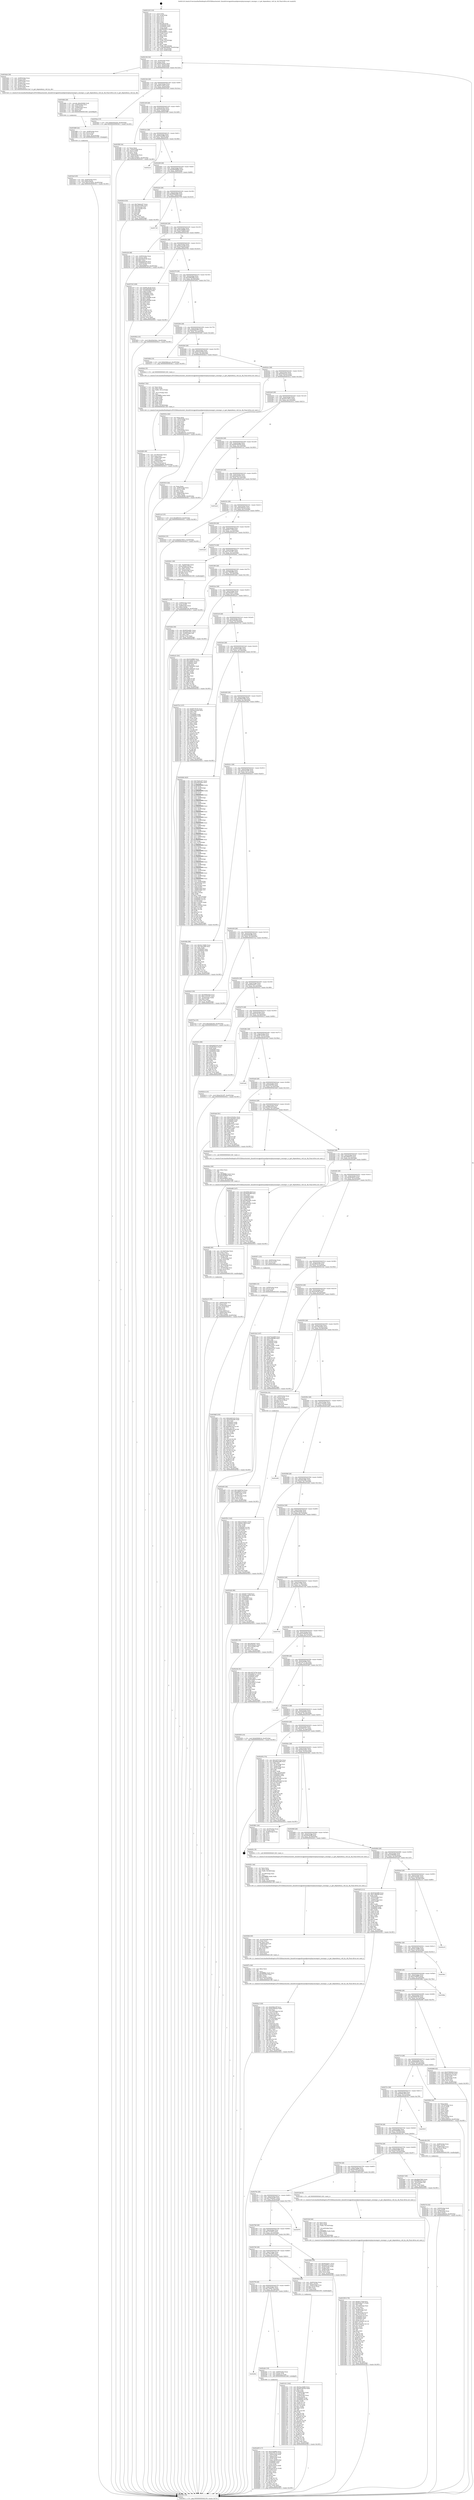 digraph "0x402120" {
  label = "0x402120 (/mnt/c/Users/mathe/Desktop/tcc/POCII/binaries/extr_linuxdriversgpudrmamdpowerplaysmumgrci_smumgr.c_ci_get_dependency_volt_by_clk_Final-ollvm.out::main(0))"
  labelloc = "t"
  node[shape=record]

  Entry [label="",width=0.3,height=0.3,shape=circle,fillcolor=black,style=filled]
  "0x402194" [label="{
     0x402194 [32]\l
     | [instrs]\l
     &nbsp;&nbsp;0x402194 \<+6\>: mov -0xc8(%rbp),%eax\l
     &nbsp;&nbsp;0x40219a \<+2\>: mov %eax,%ecx\l
     &nbsp;&nbsp;0x40219c \<+6\>: sub $0x803ea961,%ecx\l
     &nbsp;&nbsp;0x4021a2 \<+6\>: mov %eax,-0xdc(%rbp)\l
     &nbsp;&nbsp;0x4021a8 \<+6\>: mov %ecx,-0xe0(%rbp)\l
     &nbsp;&nbsp;0x4021ae \<+6\>: je 0000000000403444 \<main+0x1324\>\l
  }"]
  "0x403444" [label="{
     0x403444 [39]\l
     | [instrs]\l
     &nbsp;&nbsp;0x403444 \<+7\>: mov -0x98(%rbp),%rax\l
     &nbsp;&nbsp;0x40344b \<+3\>: mov (%rax),%rdi\l
     &nbsp;&nbsp;0x40344e \<+4\>: mov -0x80(%rbp),%rax\l
     &nbsp;&nbsp;0x403452 \<+3\>: mov (%rax),%rsi\l
     &nbsp;&nbsp;0x403455 \<+7\>: mov -0xa8(%rbp),%rax\l
     &nbsp;&nbsp;0x40345c \<+3\>: mov (%rax),%rdx\l
     &nbsp;&nbsp;0x40345f \<+4\>: mov -0x58(%rbp),%rax\l
     &nbsp;&nbsp;0x403463 \<+3\>: mov (%rax),%rcx\l
     &nbsp;&nbsp;0x403466 \<+5\>: call 00000000004015a0 \<ci_get_dependency_volt_by_clk\>\l
     | [calls]\l
     &nbsp;&nbsp;0x4015a0 \{1\} (/mnt/c/Users/mathe/Desktop/tcc/POCII/binaries/extr_linuxdriversgpudrmamdpowerplaysmumgrci_smumgr.c_ci_get_dependency_volt_by_clk_Final-ollvm.out::ci_get_dependency_volt_by_clk)\l
  }"]
  "0x4021b4" [label="{
     0x4021b4 [28]\l
     | [instrs]\l
     &nbsp;&nbsp;0x4021b4 \<+5\>: jmp 00000000004021b9 \<main+0x99\>\l
     &nbsp;&nbsp;0x4021b9 \<+6\>: mov -0xdc(%rbp),%eax\l
     &nbsp;&nbsp;0x4021bf \<+5\>: sub $0x821c9fc0,%eax\l
     &nbsp;&nbsp;0x4021c4 \<+6\>: mov %eax,-0xe4(%rbp)\l
     &nbsp;&nbsp;0x4021ca \<+6\>: je 00000000004035ea \<main+0x14ca\>\l
  }"]
  Exit [label="",width=0.3,height=0.3,shape=circle,fillcolor=black,style=filled,peripheries=2]
  "0x4035ea" [label="{
     0x4035ea [15]\l
     | [instrs]\l
     &nbsp;&nbsp;0x4035ea \<+10\>: movl $0x8355aae4,-0xc8(%rbp)\l
     &nbsp;&nbsp;0x4035f4 \<+5\>: jmp 0000000000403b11 \<main+0x19f1\>\l
  }"]
  "0x4021d0" [label="{
     0x4021d0 [28]\l
     | [instrs]\l
     &nbsp;&nbsp;0x4021d0 \<+5\>: jmp 00000000004021d5 \<main+0xb5\>\l
     &nbsp;&nbsp;0x4021d5 \<+6\>: mov -0xdc(%rbp),%eax\l
     &nbsp;&nbsp;0x4021db \<+5\>: sub $0x8355aae4,%eax\l
     &nbsp;&nbsp;0x4021e0 \<+6\>: mov %eax,-0xe8(%rbp)\l
     &nbsp;&nbsp;0x4021e6 \<+6\>: je 00000000004035f9 \<main+0x14d9\>\l
  }"]
  "0x40368f" [label="{
     0x40368f [155]\l
     | [instrs]\l
     &nbsp;&nbsp;0x40368f \<+5\>: mov $0xba6d1b1b,%ecx\l
     &nbsp;&nbsp;0x403694 \<+5\>: mov $0xed3fe288,%edx\l
     &nbsp;&nbsp;0x403699 \<+3\>: mov $0x1,%sil\l
     &nbsp;&nbsp;0x40369c \<+8\>: mov 0x406060,%r8d\l
     &nbsp;&nbsp;0x4036a4 \<+8\>: mov 0x406064,%r9d\l
     &nbsp;&nbsp;0x4036ac \<+3\>: mov %r8d,%r10d\l
     &nbsp;&nbsp;0x4036af \<+7\>: add $0xb8f0a3d,%r10d\l
     &nbsp;&nbsp;0x4036b6 \<+4\>: sub $0x1,%r10d\l
     &nbsp;&nbsp;0x4036ba \<+7\>: sub $0xb8f0a3d,%r10d\l
     &nbsp;&nbsp;0x4036c1 \<+4\>: imul %r10d,%r8d\l
     &nbsp;&nbsp;0x4036c5 \<+4\>: and $0x1,%r8d\l
     &nbsp;&nbsp;0x4036c9 \<+4\>: cmp $0x0,%r8d\l
     &nbsp;&nbsp;0x4036cd \<+4\>: sete %r11b\l
     &nbsp;&nbsp;0x4036d1 \<+4\>: cmp $0xa,%r9d\l
     &nbsp;&nbsp;0x4036d5 \<+3\>: setl %bl\l
     &nbsp;&nbsp;0x4036d8 \<+3\>: mov %r11b,%r14b\l
     &nbsp;&nbsp;0x4036db \<+4\>: xor $0xff,%r14b\l
     &nbsp;&nbsp;0x4036df \<+3\>: mov %bl,%r15b\l
     &nbsp;&nbsp;0x4036e2 \<+4\>: xor $0xff,%r15b\l
     &nbsp;&nbsp;0x4036e6 \<+4\>: xor $0x0,%sil\l
     &nbsp;&nbsp;0x4036ea \<+3\>: mov %r14b,%r12b\l
     &nbsp;&nbsp;0x4036ed \<+4\>: and $0x0,%r12b\l
     &nbsp;&nbsp;0x4036f1 \<+3\>: and %sil,%r11b\l
     &nbsp;&nbsp;0x4036f4 \<+3\>: mov %r15b,%r13b\l
     &nbsp;&nbsp;0x4036f7 \<+4\>: and $0x0,%r13b\l
     &nbsp;&nbsp;0x4036fb \<+3\>: and %sil,%bl\l
     &nbsp;&nbsp;0x4036fe \<+3\>: or %r11b,%r12b\l
     &nbsp;&nbsp;0x403701 \<+3\>: or %bl,%r13b\l
     &nbsp;&nbsp;0x403704 \<+3\>: xor %r13b,%r12b\l
     &nbsp;&nbsp;0x403707 \<+3\>: or %r15b,%r14b\l
     &nbsp;&nbsp;0x40370a \<+4\>: xor $0xff,%r14b\l
     &nbsp;&nbsp;0x40370e \<+4\>: or $0x0,%sil\l
     &nbsp;&nbsp;0x403712 \<+3\>: and %sil,%r14b\l
     &nbsp;&nbsp;0x403715 \<+3\>: or %r14b,%r12b\l
     &nbsp;&nbsp;0x403718 \<+4\>: test $0x1,%r12b\l
     &nbsp;&nbsp;0x40371c \<+3\>: cmovne %edx,%ecx\l
     &nbsp;&nbsp;0x40371f \<+6\>: mov %ecx,-0xc8(%rbp)\l
     &nbsp;&nbsp;0x403725 \<+5\>: jmp 0000000000403b11 \<main+0x19f1\>\l
  }"]
  "0x4035f9" [label="{
     0x4035f9 [34]\l
     | [instrs]\l
     &nbsp;&nbsp;0x4035f9 \<+2\>: xor %eax,%eax\l
     &nbsp;&nbsp;0x4035fb \<+4\>: mov -0x40(%rbp),%rcx\l
     &nbsp;&nbsp;0x4035ff \<+2\>: mov (%rcx),%edx\l
     &nbsp;&nbsp;0x403601 \<+3\>: sub $0x1,%eax\l
     &nbsp;&nbsp;0x403604 \<+2\>: sub %eax,%edx\l
     &nbsp;&nbsp;0x403606 \<+4\>: mov -0x40(%rbp),%rcx\l
     &nbsp;&nbsp;0x40360a \<+2\>: mov %edx,(%rcx)\l
     &nbsp;&nbsp;0x40360c \<+10\>: movl $0x7cf7df32,-0xc8(%rbp)\l
     &nbsp;&nbsp;0x403616 \<+5\>: jmp 0000000000403b11 \<main+0x19f1\>\l
  }"]
  "0x4021ec" [label="{
     0x4021ec [28]\l
     | [instrs]\l
     &nbsp;&nbsp;0x4021ec \<+5\>: jmp 00000000004021f1 \<main+0xd1\>\l
     &nbsp;&nbsp;0x4021f1 \<+6\>: mov -0xdc(%rbp),%eax\l
     &nbsp;&nbsp;0x4021f7 \<+5\>: sub $0x87d246f8,%eax\l
     &nbsp;&nbsp;0x4021fc \<+6\>: mov %eax,-0xec(%rbp)\l
     &nbsp;&nbsp;0x402202 \<+6\>: je 0000000000403a1e \<main+0x18fe\>\l
  }"]
  "0x403680" [label="{
     0x403680 [15]\l
     | [instrs]\l
     &nbsp;&nbsp;0x403680 \<+4\>: mov -0x58(%rbp),%rax\l
     &nbsp;&nbsp;0x403684 \<+3\>: mov (%rax),%rax\l
     &nbsp;&nbsp;0x403687 \<+3\>: mov %rax,%rdi\l
     &nbsp;&nbsp;0x40368a \<+5\>: call 0000000000401030 \<free@plt\>\l
     | [calls]\l
     &nbsp;&nbsp;0x401030 \{1\} (unknown)\l
  }"]
  "0x403a1e" [label="{
     0x403a1e\l
  }", style=dashed]
  "0x402208" [label="{
     0x402208 [28]\l
     | [instrs]\l
     &nbsp;&nbsp;0x402208 \<+5\>: jmp 000000000040220d \<main+0xed\>\l
     &nbsp;&nbsp;0x40220d \<+6\>: mov -0xdc(%rbp),%eax\l
     &nbsp;&nbsp;0x402213 \<+5\>: sub $0x880d980d,%eax\l
     &nbsp;&nbsp;0x402218 \<+6\>: mov %eax,-0xf0(%rbp)\l
     &nbsp;&nbsp;0x40221e \<+6\>: je 0000000000402816 \<main+0x6f6\>\l
  }"]
  "0x40355c" [label="{
     0x40355c [142]\l
     | [instrs]\l
     &nbsp;&nbsp;0x40355c \<+5\>: mov $0x21042d2c,%edx\l
     &nbsp;&nbsp;0x403561 \<+5\>: mov $0x821c9fc0,%esi\l
     &nbsp;&nbsp;0x403566 \<+3\>: mov $0x1,%r8b\l
     &nbsp;&nbsp;0x403569 \<+3\>: xor %r9d,%r9d\l
     &nbsp;&nbsp;0x40356c \<+8\>: mov 0x406060,%r10d\l
     &nbsp;&nbsp;0x403574 \<+8\>: mov 0x406064,%r11d\l
     &nbsp;&nbsp;0x40357c \<+4\>: sub $0x1,%r9d\l
     &nbsp;&nbsp;0x403580 \<+3\>: mov %r10d,%ebx\l
     &nbsp;&nbsp;0x403583 \<+3\>: add %r9d,%ebx\l
     &nbsp;&nbsp;0x403586 \<+4\>: imul %ebx,%r10d\l
     &nbsp;&nbsp;0x40358a \<+4\>: and $0x1,%r10d\l
     &nbsp;&nbsp;0x40358e \<+4\>: cmp $0x0,%r10d\l
     &nbsp;&nbsp;0x403592 \<+4\>: sete %r14b\l
     &nbsp;&nbsp;0x403596 \<+4\>: cmp $0xa,%r11d\l
     &nbsp;&nbsp;0x40359a \<+4\>: setl %r15b\l
     &nbsp;&nbsp;0x40359e \<+3\>: mov %r14b,%r12b\l
     &nbsp;&nbsp;0x4035a1 \<+4\>: xor $0xff,%r12b\l
     &nbsp;&nbsp;0x4035a5 \<+3\>: mov %r15b,%r13b\l
     &nbsp;&nbsp;0x4035a8 \<+4\>: xor $0xff,%r13b\l
     &nbsp;&nbsp;0x4035ac \<+4\>: xor $0x1,%r8b\l
     &nbsp;&nbsp;0x4035b0 \<+3\>: mov %r12b,%al\l
     &nbsp;&nbsp;0x4035b3 \<+2\>: and $0xff,%al\l
     &nbsp;&nbsp;0x4035b5 \<+3\>: and %r8b,%r14b\l
     &nbsp;&nbsp;0x4035b8 \<+3\>: mov %r13b,%cl\l
     &nbsp;&nbsp;0x4035bb \<+3\>: and $0xff,%cl\l
     &nbsp;&nbsp;0x4035be \<+3\>: and %r8b,%r15b\l
     &nbsp;&nbsp;0x4035c1 \<+3\>: or %r14b,%al\l
     &nbsp;&nbsp;0x4035c4 \<+3\>: or %r15b,%cl\l
     &nbsp;&nbsp;0x4035c7 \<+2\>: xor %cl,%al\l
     &nbsp;&nbsp;0x4035c9 \<+3\>: or %r13b,%r12b\l
     &nbsp;&nbsp;0x4035cc \<+4\>: xor $0xff,%r12b\l
     &nbsp;&nbsp;0x4035d0 \<+4\>: or $0x1,%r8b\l
     &nbsp;&nbsp;0x4035d4 \<+3\>: and %r8b,%r12b\l
     &nbsp;&nbsp;0x4035d7 \<+3\>: or %r12b,%al\l
     &nbsp;&nbsp;0x4035da \<+2\>: test $0x1,%al\l
     &nbsp;&nbsp;0x4035dc \<+3\>: cmovne %esi,%edx\l
     &nbsp;&nbsp;0x4035df \<+6\>: mov %edx,-0xc8(%rbp)\l
     &nbsp;&nbsp;0x4035e5 \<+5\>: jmp 0000000000403b11 \<main+0x19f1\>\l
  }"]
  "0x402816" [label="{
     0x402816 [53]\l
     | [instrs]\l
     &nbsp;&nbsp;0x402816 \<+5\>: mov $0x78e8a2d7,%eax\l
     &nbsp;&nbsp;0x40281b \<+5\>: mov $0xd357e06e,%ecx\l
     &nbsp;&nbsp;0x402820 \<+6\>: mov -0xc2(%rbp),%dl\l
     &nbsp;&nbsp;0x402826 \<+7\>: mov -0xc1(%rbp),%sil\l
     &nbsp;&nbsp;0x40282d \<+3\>: mov %dl,%dil\l
     &nbsp;&nbsp;0x402830 \<+3\>: and %sil,%dil\l
     &nbsp;&nbsp;0x402833 \<+3\>: xor %sil,%dl\l
     &nbsp;&nbsp;0x402836 \<+3\>: or %dl,%dil\l
     &nbsp;&nbsp;0x402839 \<+4\>: test $0x1,%dil\l
     &nbsp;&nbsp;0x40283d \<+3\>: cmovne %ecx,%eax\l
     &nbsp;&nbsp;0x402840 \<+6\>: mov %eax,-0xc8(%rbp)\l
     &nbsp;&nbsp;0x402846 \<+5\>: jmp 0000000000403b11 \<main+0x19f1\>\l
  }"]
  "0x402224" [label="{
     0x402224 [28]\l
     | [instrs]\l
     &nbsp;&nbsp;0x402224 \<+5\>: jmp 0000000000402229 \<main+0x109\>\l
     &nbsp;&nbsp;0x402229 \<+6\>: mov -0xdc(%rbp),%eax\l
     &nbsp;&nbsp;0x40222f \<+5\>: sub $0x8986e949,%eax\l
     &nbsp;&nbsp;0x402234 \<+6\>: mov %eax,-0xf4(%rbp)\l
     &nbsp;&nbsp;0x40223a \<+6\>: je 0000000000403739 \<main+0x1619\>\l
  }"]
  "0x403b11" [label="{
     0x403b11 [5]\l
     | [instrs]\l
     &nbsp;&nbsp;0x403b11 \<+5\>: jmp 0000000000402194 \<main+0x74\>\l
  }"]
  "0x402120" [label="{
     0x402120 [116]\l
     | [instrs]\l
     &nbsp;&nbsp;0x402120 \<+1\>: push %rbp\l
     &nbsp;&nbsp;0x402121 \<+3\>: mov %rsp,%rbp\l
     &nbsp;&nbsp;0x402124 \<+2\>: push %r15\l
     &nbsp;&nbsp;0x402126 \<+2\>: push %r14\l
     &nbsp;&nbsp;0x402128 \<+2\>: push %r13\l
     &nbsp;&nbsp;0x40212a \<+2\>: push %r12\l
     &nbsp;&nbsp;0x40212c \<+1\>: push %rbx\l
     &nbsp;&nbsp;0x40212d \<+7\>: sub $0x208,%rsp\l
     &nbsp;&nbsp;0x402134 \<+7\>: mov 0x406060,%eax\l
     &nbsp;&nbsp;0x40213b \<+7\>: mov 0x406064,%ecx\l
     &nbsp;&nbsp;0x402142 \<+2\>: mov %eax,%edx\l
     &nbsp;&nbsp;0x402144 \<+6\>: sub $0xf009991c,%edx\l
     &nbsp;&nbsp;0x40214a \<+3\>: sub $0x1,%edx\l
     &nbsp;&nbsp;0x40214d \<+6\>: add $0xf009991c,%edx\l
     &nbsp;&nbsp;0x402153 \<+3\>: imul %edx,%eax\l
     &nbsp;&nbsp;0x402156 \<+3\>: and $0x1,%eax\l
     &nbsp;&nbsp;0x402159 \<+3\>: cmp $0x0,%eax\l
     &nbsp;&nbsp;0x40215c \<+4\>: sete %r8b\l
     &nbsp;&nbsp;0x402160 \<+4\>: and $0x1,%r8b\l
     &nbsp;&nbsp;0x402164 \<+7\>: mov %r8b,-0xc2(%rbp)\l
     &nbsp;&nbsp;0x40216b \<+3\>: cmp $0xa,%ecx\l
     &nbsp;&nbsp;0x40216e \<+4\>: setl %r8b\l
     &nbsp;&nbsp;0x402172 \<+4\>: and $0x1,%r8b\l
     &nbsp;&nbsp;0x402176 \<+7\>: mov %r8b,-0xc1(%rbp)\l
     &nbsp;&nbsp;0x40217d \<+10\>: movl $0x880d980d,-0xc8(%rbp)\l
     &nbsp;&nbsp;0x402187 \<+6\>: mov %edi,-0xcc(%rbp)\l
     &nbsp;&nbsp;0x40218d \<+7\>: mov %rsi,-0xd8(%rbp)\l
  }"]
  "0x4034a0" [label="{
     0x4034a0 [25]\l
     | [instrs]\l
     &nbsp;&nbsp;0x4034a0 \<+4\>: mov -0x40(%rbp),%rcx\l
     &nbsp;&nbsp;0x4034a4 \<+6\>: movl $0x0,(%rcx)\l
     &nbsp;&nbsp;0x4034aa \<+10\>: movl $0x7cf7df32,-0xc8(%rbp)\l
     &nbsp;&nbsp;0x4034b4 \<+5\>: jmp 0000000000403b11 \<main+0x19f1\>\l
  }"]
  "0x403739" [label="{
     0x403739\l
  }", style=dashed]
  "0x402240" [label="{
     0x402240 [28]\l
     | [instrs]\l
     &nbsp;&nbsp;0x402240 \<+5\>: jmp 0000000000402245 \<main+0x125\>\l
     &nbsp;&nbsp;0x402245 \<+6\>: mov -0xdc(%rbp),%eax\l
     &nbsp;&nbsp;0x40224b \<+5\>: sub $0x8aa68890,%eax\l
     &nbsp;&nbsp;0x402250 \<+6\>: mov %eax,-0xf8(%rbp)\l
     &nbsp;&nbsp;0x402256 \<+6\>: je 0000000000402c2b \<main+0xb0b\>\l
  }"]
  "0x403488" [label="{
     0x403488 [24]\l
     | [instrs]\l
     &nbsp;&nbsp;0x403488 \<+7\>: mov -0x98(%rbp),%rcx\l
     &nbsp;&nbsp;0x40348f \<+3\>: mov (%rcx),%rcx\l
     &nbsp;&nbsp;0x403492 \<+3\>: mov %rcx,%rdi\l
     &nbsp;&nbsp;0x403495 \<+6\>: mov %eax,-0x1ec(%rbp)\l
     &nbsp;&nbsp;0x40349b \<+5\>: call 0000000000401030 \<free@plt\>\l
     | [calls]\l
     &nbsp;&nbsp;0x401030 \{1\} (unknown)\l
  }"]
  "0x402c2b" [label="{
     0x402c2b [48]\l
     | [instrs]\l
     &nbsp;&nbsp;0x402c2b \<+7\>: mov -0x90(%rbp),%rax\l
     &nbsp;&nbsp;0x402c32 \<+2\>: mov (%rax),%ecx\l
     &nbsp;&nbsp;0x402c34 \<+6\>: add $0xb3be61f6,%ecx\l
     &nbsp;&nbsp;0x402c3a \<+3\>: add $0x1,%ecx\l
     &nbsp;&nbsp;0x402c3d \<+6\>: sub $0xb3be61f6,%ecx\l
     &nbsp;&nbsp;0x402c43 \<+7\>: mov -0x90(%rbp),%rax\l
     &nbsp;&nbsp;0x402c4a \<+2\>: mov %ecx,(%rax)\l
     &nbsp;&nbsp;0x402c4c \<+10\>: movl $0x5d5bf729,-0xc8(%rbp)\l
     &nbsp;&nbsp;0x402c56 \<+5\>: jmp 0000000000403b11 \<main+0x19f1\>\l
  }"]
  "0x40225c" [label="{
     0x40225c [28]\l
     | [instrs]\l
     &nbsp;&nbsp;0x40225c \<+5\>: jmp 0000000000402261 \<main+0x141\>\l
     &nbsp;&nbsp;0x402261 \<+6\>: mov -0xdc(%rbp),%eax\l
     &nbsp;&nbsp;0x402267 \<+5\>: sub $0x9aaa3ce8,%eax\l
     &nbsp;&nbsp;0x40226c \<+6\>: mov %eax,-0xfc(%rbp)\l
     &nbsp;&nbsp;0x402272 \<+6\>: je 00000000004037e5 \<main+0x16c5\>\l
  }"]
  "0x40346b" [label="{
     0x40346b [29]\l
     | [instrs]\l
     &nbsp;&nbsp;0x40346b \<+10\>: movabs $0x4040b6,%rdi\l
     &nbsp;&nbsp;0x403475 \<+4\>: mov -0x48(%rbp),%rcx\l
     &nbsp;&nbsp;0x403479 \<+2\>: mov %eax,(%rcx)\l
     &nbsp;&nbsp;0x40347b \<+4\>: mov -0x48(%rbp),%rcx\l
     &nbsp;&nbsp;0x40347f \<+2\>: mov (%rcx),%esi\l
     &nbsp;&nbsp;0x403481 \<+2\>: mov $0x0,%al\l
     &nbsp;&nbsp;0x403483 \<+5\>: call 0000000000401040 \<printf@plt\>\l
     | [calls]\l
     &nbsp;&nbsp;0x401040 \{1\} (unknown)\l
  }"]
  "0x4037e5" [label="{
     0x4037e5 [109]\l
     | [instrs]\l
     &nbsp;&nbsp;0x4037e5 \<+5\>: mov $0xff138184,%eax\l
     &nbsp;&nbsp;0x4037ea \<+5\>: mov $0xa0f9288d,%ecx\l
     &nbsp;&nbsp;0x4037ef \<+7\>: mov -0xc0(%rbp),%rdx\l
     &nbsp;&nbsp;0x4037f6 \<+6\>: movl $0x0,(%rdx)\l
     &nbsp;&nbsp;0x4037fc \<+7\>: mov 0x406060,%esi\l
     &nbsp;&nbsp;0x403803 \<+7\>: mov 0x406064,%edi\l
     &nbsp;&nbsp;0x40380a \<+3\>: mov %esi,%r8d\l
     &nbsp;&nbsp;0x40380d \<+7\>: sub $0x3cf59980,%r8d\l
     &nbsp;&nbsp;0x403814 \<+4\>: sub $0x1,%r8d\l
     &nbsp;&nbsp;0x403818 \<+7\>: add $0x3cf59980,%r8d\l
     &nbsp;&nbsp;0x40381f \<+4\>: imul %r8d,%esi\l
     &nbsp;&nbsp;0x403823 \<+3\>: and $0x1,%esi\l
     &nbsp;&nbsp;0x403826 \<+3\>: cmp $0x0,%esi\l
     &nbsp;&nbsp;0x403829 \<+4\>: sete %r9b\l
     &nbsp;&nbsp;0x40382d \<+3\>: cmp $0xa,%edi\l
     &nbsp;&nbsp;0x403830 \<+4\>: setl %r10b\l
     &nbsp;&nbsp;0x403834 \<+3\>: mov %r9b,%r11b\l
     &nbsp;&nbsp;0x403837 \<+3\>: and %r10b,%r11b\l
     &nbsp;&nbsp;0x40383a \<+3\>: xor %r10b,%r9b\l
     &nbsp;&nbsp;0x40383d \<+3\>: or %r9b,%r11b\l
     &nbsp;&nbsp;0x403840 \<+4\>: test $0x1,%r11b\l
     &nbsp;&nbsp;0x403844 \<+3\>: cmovne %ecx,%eax\l
     &nbsp;&nbsp;0x403847 \<+6\>: mov %eax,-0xc8(%rbp)\l
     &nbsp;&nbsp;0x40384d \<+5\>: jmp 0000000000403b11 \<main+0x19f1\>\l
  }"]
  "0x402278" [label="{
     0x402278 [28]\l
     | [instrs]\l
     &nbsp;&nbsp;0x402278 \<+5\>: jmp 000000000040227d \<main+0x15d\>\l
     &nbsp;&nbsp;0x40227d \<+6\>: mov -0xdc(%rbp),%eax\l
     &nbsp;&nbsp;0x402283 \<+5\>: sub $0xa0f9288d,%eax\l
     &nbsp;&nbsp;0x402288 \<+6\>: mov %eax,-0x100(%rbp)\l
     &nbsp;&nbsp;0x40228e \<+6\>: je 0000000000403852 \<main+0x1732\>\l
  }"]
  "0x403359" [label="{
     0x403359 [178]\l
     | [instrs]\l
     &nbsp;&nbsp;0x403359 \<+5\>: mov $0xbf17754f,%ecx\l
     &nbsp;&nbsp;0x40335e \<+5\>: mov $0xb0d8c573,%edx\l
     &nbsp;&nbsp;0x403363 \<+3\>: mov $0x1,%dil\l
     &nbsp;&nbsp;0x403366 \<+6\>: mov -0x1e8(%rbp),%esi\l
     &nbsp;&nbsp;0x40336c \<+3\>: imul %eax,%esi\l
     &nbsp;&nbsp;0x40336f \<+3\>: movslq %esi,%r8\l
     &nbsp;&nbsp;0x403372 \<+4\>: mov -0x58(%rbp),%r9\l
     &nbsp;&nbsp;0x403376 \<+3\>: mov (%r9),%r9\l
     &nbsp;&nbsp;0x403379 \<+4\>: mov -0x50(%rbp),%r10\l
     &nbsp;&nbsp;0x40337d \<+3\>: movslq (%r10),%r10\l
     &nbsp;&nbsp;0x403380 \<+4\>: mov %r8,(%r9,%r10,8)\l
     &nbsp;&nbsp;0x403384 \<+7\>: mov 0x406060,%eax\l
     &nbsp;&nbsp;0x40338b \<+7\>: mov 0x406064,%esi\l
     &nbsp;&nbsp;0x403392 \<+3\>: mov %eax,%r11d\l
     &nbsp;&nbsp;0x403395 \<+7\>: sub $0x47e4a83e,%r11d\l
     &nbsp;&nbsp;0x40339c \<+4\>: sub $0x1,%r11d\l
     &nbsp;&nbsp;0x4033a0 \<+7\>: add $0x47e4a83e,%r11d\l
     &nbsp;&nbsp;0x4033a7 \<+4\>: imul %r11d,%eax\l
     &nbsp;&nbsp;0x4033ab \<+3\>: and $0x1,%eax\l
     &nbsp;&nbsp;0x4033ae \<+3\>: cmp $0x0,%eax\l
     &nbsp;&nbsp;0x4033b1 \<+3\>: sete %bl\l
     &nbsp;&nbsp;0x4033b4 \<+3\>: cmp $0xa,%esi\l
     &nbsp;&nbsp;0x4033b7 \<+4\>: setl %r14b\l
     &nbsp;&nbsp;0x4033bb \<+3\>: mov %bl,%r15b\l
     &nbsp;&nbsp;0x4033be \<+4\>: xor $0xff,%r15b\l
     &nbsp;&nbsp;0x4033c2 \<+3\>: mov %r14b,%r12b\l
     &nbsp;&nbsp;0x4033c5 \<+4\>: xor $0xff,%r12b\l
     &nbsp;&nbsp;0x4033c9 \<+4\>: xor $0x0,%dil\l
     &nbsp;&nbsp;0x4033cd \<+3\>: mov %r15b,%r13b\l
     &nbsp;&nbsp;0x4033d0 \<+4\>: and $0x0,%r13b\l
     &nbsp;&nbsp;0x4033d4 \<+3\>: and %dil,%bl\l
     &nbsp;&nbsp;0x4033d7 \<+3\>: mov %r12b,%al\l
     &nbsp;&nbsp;0x4033da \<+2\>: and $0x0,%al\l
     &nbsp;&nbsp;0x4033dc \<+3\>: and %dil,%r14b\l
     &nbsp;&nbsp;0x4033df \<+3\>: or %bl,%r13b\l
     &nbsp;&nbsp;0x4033e2 \<+3\>: or %r14b,%al\l
     &nbsp;&nbsp;0x4033e5 \<+3\>: xor %al,%r13b\l
     &nbsp;&nbsp;0x4033e8 \<+3\>: or %r12b,%r15b\l
     &nbsp;&nbsp;0x4033eb \<+4\>: xor $0xff,%r15b\l
     &nbsp;&nbsp;0x4033ef \<+4\>: or $0x0,%dil\l
     &nbsp;&nbsp;0x4033f3 \<+3\>: and %dil,%r15b\l
     &nbsp;&nbsp;0x4033f6 \<+3\>: or %r15b,%r13b\l
     &nbsp;&nbsp;0x4033f9 \<+4\>: test $0x1,%r13b\l
     &nbsp;&nbsp;0x4033fd \<+3\>: cmovne %edx,%ecx\l
     &nbsp;&nbsp;0x403400 \<+6\>: mov %ecx,-0xc8(%rbp)\l
     &nbsp;&nbsp;0x403406 \<+5\>: jmp 0000000000403b11 \<main+0x19f1\>\l
  }"]
  "0x403852" [label="{
     0x403852 [15]\l
     | [instrs]\l
     &nbsp;&nbsp;0x403852 \<+10\>: movl $0x45443da1,-0xc8(%rbp)\l
     &nbsp;&nbsp;0x40385c \<+5\>: jmp 0000000000403b11 \<main+0x19f1\>\l
  }"]
  "0x402294" [label="{
     0x402294 [28]\l
     | [instrs]\l
     &nbsp;&nbsp;0x402294 \<+5\>: jmp 0000000000402299 \<main+0x179\>\l
     &nbsp;&nbsp;0x402299 \<+6\>: mov -0xdc(%rbp),%eax\l
     &nbsp;&nbsp;0x40229f \<+5\>: sub $0xb0d8c573,%eax\l
     &nbsp;&nbsp;0x4022a4 \<+6\>: mov %eax,-0x104(%rbp)\l
     &nbsp;&nbsp;0x4022aa \<+6\>: je 000000000040340b \<main+0x12eb\>\l
  }"]
  "0x40332d" [label="{
     0x40332d [44]\l
     | [instrs]\l
     &nbsp;&nbsp;0x40332d \<+2\>: xor %ecx,%ecx\l
     &nbsp;&nbsp;0x40332f \<+5\>: mov $0x2,%edx\l
     &nbsp;&nbsp;0x403334 \<+6\>: mov %edx,-0x1e4(%rbp)\l
     &nbsp;&nbsp;0x40333a \<+1\>: cltd\l
     &nbsp;&nbsp;0x40333b \<+6\>: mov -0x1e4(%rbp),%esi\l
     &nbsp;&nbsp;0x403341 \<+2\>: idiv %esi\l
     &nbsp;&nbsp;0x403343 \<+6\>: imul $0xfffffffe,%edx,%edx\l
     &nbsp;&nbsp;0x403349 \<+3\>: sub $0x1,%ecx\l
     &nbsp;&nbsp;0x40334c \<+2\>: sub %ecx,%edx\l
     &nbsp;&nbsp;0x40334e \<+6\>: mov %edx,-0x1e8(%rbp)\l
     &nbsp;&nbsp;0x403354 \<+5\>: call 0000000000401160 \<next_i\>\l
     | [calls]\l
     &nbsp;&nbsp;0x401160 \{1\} (/mnt/c/Users/mathe/Desktop/tcc/POCII/binaries/extr_linuxdriversgpudrmamdpowerplaysmumgrci_smumgr.c_ci_get_dependency_volt_by_clk_Final-ollvm.out::next_i)\l
  }"]
  "0x40340b" [label="{
     0x40340b [15]\l
     | [instrs]\l
     &nbsp;&nbsp;0x40340b \<+10\>: movl $0xb3bdcaa3,-0xc8(%rbp)\l
     &nbsp;&nbsp;0x403415 \<+5\>: jmp 0000000000403b11 \<main+0x19f1\>\l
  }"]
  "0x4022b0" [label="{
     0x4022b0 [28]\l
     | [instrs]\l
     &nbsp;&nbsp;0x4022b0 \<+5\>: jmp 00000000004022b5 \<main+0x195\>\l
     &nbsp;&nbsp;0x4022b5 \<+6\>: mov -0xdc(%rbp),%eax\l
     &nbsp;&nbsp;0x4022bb \<+5\>: sub $0xb35a07e6,%eax\l
     &nbsp;&nbsp;0x4022c0 \<+6\>: mov %eax,-0x108(%rbp)\l
     &nbsp;&nbsp;0x4022c6 \<+6\>: je 0000000000402bc2 \<main+0xaa2\>\l
  }"]
  "0x403101" [label="{
     0x403101 [162]\l
     | [instrs]\l
     &nbsp;&nbsp;0x403101 \<+5\>: mov $0x52c1b680,%ecx\l
     &nbsp;&nbsp;0x403106 \<+5\>: mov $0xb87b835d,%edx\l
     &nbsp;&nbsp;0x40310b \<+3\>: mov $0x1,%sil\l
     &nbsp;&nbsp;0x40310e \<+3\>: xor %r8d,%r8d\l
     &nbsp;&nbsp;0x403111 \<+4\>: mov -0x58(%rbp),%rdi\l
     &nbsp;&nbsp;0x403115 \<+3\>: mov %rax,(%rdi)\l
     &nbsp;&nbsp;0x403118 \<+4\>: mov -0x50(%rbp),%rax\l
     &nbsp;&nbsp;0x40311c \<+6\>: movl $0x0,(%rax)\l
     &nbsp;&nbsp;0x403122 \<+8\>: mov 0x406060,%r9d\l
     &nbsp;&nbsp;0x40312a \<+8\>: mov 0x406064,%r10d\l
     &nbsp;&nbsp;0x403132 \<+4\>: sub $0x1,%r8d\l
     &nbsp;&nbsp;0x403136 \<+3\>: mov %r9d,%r11d\l
     &nbsp;&nbsp;0x403139 \<+3\>: add %r8d,%r11d\l
     &nbsp;&nbsp;0x40313c \<+4\>: imul %r11d,%r9d\l
     &nbsp;&nbsp;0x403140 \<+4\>: and $0x1,%r9d\l
     &nbsp;&nbsp;0x403144 \<+4\>: cmp $0x0,%r9d\l
     &nbsp;&nbsp;0x403148 \<+3\>: sete %bl\l
     &nbsp;&nbsp;0x40314b \<+4\>: cmp $0xa,%r10d\l
     &nbsp;&nbsp;0x40314f \<+4\>: setl %r14b\l
     &nbsp;&nbsp;0x403153 \<+3\>: mov %bl,%r15b\l
     &nbsp;&nbsp;0x403156 \<+4\>: xor $0xff,%r15b\l
     &nbsp;&nbsp;0x40315a \<+3\>: mov %r14b,%r12b\l
     &nbsp;&nbsp;0x40315d \<+4\>: xor $0xff,%r12b\l
     &nbsp;&nbsp;0x403161 \<+4\>: xor $0x1,%sil\l
     &nbsp;&nbsp;0x403165 \<+3\>: mov %r15b,%r13b\l
     &nbsp;&nbsp;0x403168 \<+4\>: and $0xff,%r13b\l
     &nbsp;&nbsp;0x40316c \<+3\>: and %sil,%bl\l
     &nbsp;&nbsp;0x40316f \<+3\>: mov %r12b,%al\l
     &nbsp;&nbsp;0x403172 \<+2\>: and $0xff,%al\l
     &nbsp;&nbsp;0x403174 \<+3\>: and %sil,%r14b\l
     &nbsp;&nbsp;0x403177 \<+3\>: or %bl,%r13b\l
     &nbsp;&nbsp;0x40317a \<+3\>: or %r14b,%al\l
     &nbsp;&nbsp;0x40317d \<+3\>: xor %al,%r13b\l
     &nbsp;&nbsp;0x403180 \<+3\>: or %r12b,%r15b\l
     &nbsp;&nbsp;0x403183 \<+4\>: xor $0xff,%r15b\l
     &nbsp;&nbsp;0x403187 \<+4\>: or $0x1,%sil\l
     &nbsp;&nbsp;0x40318b \<+3\>: and %sil,%r15b\l
     &nbsp;&nbsp;0x40318e \<+3\>: or %r15b,%r13b\l
     &nbsp;&nbsp;0x403191 \<+4\>: test $0x1,%r13b\l
     &nbsp;&nbsp;0x403195 \<+3\>: cmovne %edx,%ecx\l
     &nbsp;&nbsp;0x403198 \<+6\>: mov %ecx,-0xc8(%rbp)\l
     &nbsp;&nbsp;0x40319e \<+5\>: jmp 0000000000403b11 \<main+0x19f1\>\l
  }"]
  "0x402bc2" [label="{
     0x402bc2 [5]\l
     | [instrs]\l
     &nbsp;&nbsp;0x402bc2 \<+5\>: call 0000000000401160 \<next_i\>\l
     | [calls]\l
     &nbsp;&nbsp;0x401160 \{1\} (/mnt/c/Users/mathe/Desktop/tcc/POCII/binaries/extr_linuxdriversgpudrmamdpowerplaysmumgrci_smumgr.c_ci_get_dependency_volt_by_clk_Final-ollvm.out::next_i)\l
  }"]
  "0x4022cc" [label="{
     0x4022cc [28]\l
     | [instrs]\l
     &nbsp;&nbsp;0x4022cc \<+5\>: jmp 00000000004022d1 \<main+0x1b1\>\l
     &nbsp;&nbsp;0x4022d1 \<+6\>: mov -0xdc(%rbp),%eax\l
     &nbsp;&nbsp;0x4022d7 \<+5\>: sub $0xb3bdcaa3,%eax\l
     &nbsp;&nbsp;0x4022dc \<+6\>: mov %eax,-0x10c(%rbp)\l
     &nbsp;&nbsp;0x4022e2 \<+6\>: je 000000000040341a \<main+0x12fa\>\l
  }"]
  "0x402fa2" [label="{
     0x402fa2 [130]\l
     | [instrs]\l
     &nbsp;&nbsp;0x402fa2 \<+5\>: mov $0x60fdc28f,%ecx\l
     &nbsp;&nbsp;0x402fa7 \<+5\>: mov $0xbc060aae,%edx\l
     &nbsp;&nbsp;0x402fac \<+2\>: xor %esi,%esi\l
     &nbsp;&nbsp;0x402fae \<+7\>: mov -0x1e0(%rbp),%r10d\l
     &nbsp;&nbsp;0x402fb5 \<+4\>: imul %eax,%r10d\l
     &nbsp;&nbsp;0x402fb9 \<+3\>: movslq %r10d,%rdi\l
     &nbsp;&nbsp;0x402fbc \<+4\>: mov -0x80(%rbp),%r8\l
     &nbsp;&nbsp;0x402fc0 \<+3\>: mov (%r8),%r8\l
     &nbsp;&nbsp;0x402fc3 \<+4\>: mov -0x78(%rbp),%r9\l
     &nbsp;&nbsp;0x402fc7 \<+3\>: movslq (%r9),%r9\l
     &nbsp;&nbsp;0x402fca \<+4\>: shl $0x4,%r9\l
     &nbsp;&nbsp;0x402fce \<+3\>: add %r9,%r8\l
     &nbsp;&nbsp;0x402fd1 \<+4\>: mov 0x8(%r8),%r8\l
     &nbsp;&nbsp;0x402fd5 \<+4\>: mov %rdi,0x8(%r8)\l
     &nbsp;&nbsp;0x402fd9 \<+7\>: mov 0x406060,%eax\l
     &nbsp;&nbsp;0x402fe0 \<+8\>: mov 0x406064,%r10d\l
     &nbsp;&nbsp;0x402fe8 \<+3\>: sub $0x1,%esi\l
     &nbsp;&nbsp;0x402feb \<+3\>: mov %eax,%r11d\l
     &nbsp;&nbsp;0x402fee \<+3\>: add %esi,%r11d\l
     &nbsp;&nbsp;0x402ff1 \<+4\>: imul %r11d,%eax\l
     &nbsp;&nbsp;0x402ff5 \<+3\>: and $0x1,%eax\l
     &nbsp;&nbsp;0x402ff8 \<+3\>: cmp $0x0,%eax\l
     &nbsp;&nbsp;0x402ffb \<+3\>: sete %bl\l
     &nbsp;&nbsp;0x402ffe \<+4\>: cmp $0xa,%r10d\l
     &nbsp;&nbsp;0x403002 \<+4\>: setl %r14b\l
     &nbsp;&nbsp;0x403006 \<+3\>: mov %bl,%r15b\l
     &nbsp;&nbsp;0x403009 \<+3\>: and %r14b,%r15b\l
     &nbsp;&nbsp;0x40300c \<+3\>: xor %r14b,%bl\l
     &nbsp;&nbsp;0x40300f \<+3\>: or %bl,%r15b\l
     &nbsp;&nbsp;0x403012 \<+4\>: test $0x1,%r15b\l
     &nbsp;&nbsp;0x403016 \<+3\>: cmovne %edx,%ecx\l
     &nbsp;&nbsp;0x403019 \<+6\>: mov %ecx,-0xc8(%rbp)\l
     &nbsp;&nbsp;0x40301f \<+5\>: jmp 0000000000403b11 \<main+0x19f1\>\l
  }"]
  "0x40341a" [label="{
     0x40341a [42]\l
     | [instrs]\l
     &nbsp;&nbsp;0x40341a \<+2\>: xor %eax,%eax\l
     &nbsp;&nbsp;0x40341c \<+4\>: mov -0x50(%rbp),%rcx\l
     &nbsp;&nbsp;0x403420 \<+2\>: mov (%rcx),%edx\l
     &nbsp;&nbsp;0x403422 \<+2\>: mov %eax,%esi\l
     &nbsp;&nbsp;0x403424 \<+2\>: sub %edx,%esi\l
     &nbsp;&nbsp;0x403426 \<+2\>: mov %eax,%edx\l
     &nbsp;&nbsp;0x403428 \<+3\>: sub $0x1,%edx\l
     &nbsp;&nbsp;0x40342b \<+2\>: add %edx,%esi\l
     &nbsp;&nbsp;0x40342d \<+2\>: sub %esi,%eax\l
     &nbsp;&nbsp;0x40342f \<+4\>: mov -0x50(%rbp),%rcx\l
     &nbsp;&nbsp;0x403433 \<+2\>: mov %eax,(%rcx)\l
     &nbsp;&nbsp;0x403435 \<+10\>: movl $0xdf93018,-0xc8(%rbp)\l
     &nbsp;&nbsp;0x40343f \<+5\>: jmp 0000000000403b11 \<main+0x19f1\>\l
  }"]
  "0x4022e8" [label="{
     0x4022e8 [28]\l
     | [instrs]\l
     &nbsp;&nbsp;0x4022e8 \<+5\>: jmp 00000000004022ed \<main+0x1cd\>\l
     &nbsp;&nbsp;0x4022ed \<+6\>: mov -0xdc(%rbp),%eax\l
     &nbsp;&nbsp;0x4022f3 \<+5\>: sub $0xb5279913,%eax\l
     &nbsp;&nbsp;0x4022f8 \<+6\>: mov %eax,-0x110(%rbp)\l
     &nbsp;&nbsp;0x4022fe \<+6\>: je 0000000000403033 \<main+0xf13\>\l
  }"]
  "0x402f7a" [label="{
     0x402f7a [40]\l
     | [instrs]\l
     &nbsp;&nbsp;0x402f7a \<+5\>: mov $0x2,%ecx\l
     &nbsp;&nbsp;0x402f7f \<+1\>: cltd\l
     &nbsp;&nbsp;0x402f80 \<+2\>: idiv %ecx\l
     &nbsp;&nbsp;0x402f82 \<+6\>: imul $0xfffffffe,%edx,%ecx\l
     &nbsp;&nbsp;0x402f88 \<+6\>: sub $0x10acf23c,%ecx\l
     &nbsp;&nbsp;0x402f8e \<+3\>: add $0x1,%ecx\l
     &nbsp;&nbsp;0x402f91 \<+6\>: add $0x10acf23c,%ecx\l
     &nbsp;&nbsp;0x402f97 \<+6\>: mov %ecx,-0x1e0(%rbp)\l
     &nbsp;&nbsp;0x402f9d \<+5\>: call 0000000000401160 \<next_i\>\l
     | [calls]\l
     &nbsp;&nbsp;0x401160 \{1\} (/mnt/c/Users/mathe/Desktop/tcc/POCII/binaries/extr_linuxdriversgpudrmamdpowerplaysmumgrci_smumgr.c_ci_get_dependency_volt_by_clk_Final-ollvm.out::next_i)\l
  }"]
  "0x403033" [label="{
     0x403033 [34]\l
     | [instrs]\l
     &nbsp;&nbsp;0x403033 \<+2\>: xor %eax,%eax\l
     &nbsp;&nbsp;0x403035 \<+4\>: mov -0x68(%rbp),%rcx\l
     &nbsp;&nbsp;0x403039 \<+2\>: mov (%rcx),%edx\l
     &nbsp;&nbsp;0x40303b \<+3\>: sub $0x1,%eax\l
     &nbsp;&nbsp;0x40303e \<+2\>: sub %eax,%edx\l
     &nbsp;&nbsp;0x403040 \<+4\>: mov -0x68(%rbp),%rcx\l
     &nbsp;&nbsp;0x403044 \<+2\>: mov %edx,(%rcx)\l
     &nbsp;&nbsp;0x403046 \<+10\>: movl $0xecdf386,-0xc8(%rbp)\l
     &nbsp;&nbsp;0x403050 \<+5\>: jmp 0000000000403b11 \<main+0x19f1\>\l
  }"]
  "0x402304" [label="{
     0x402304 [28]\l
     | [instrs]\l
     &nbsp;&nbsp;0x402304 \<+5\>: jmp 0000000000402309 \<main+0x1e9\>\l
     &nbsp;&nbsp;0x402309 \<+6\>: mov -0xdc(%rbp),%eax\l
     &nbsp;&nbsp;0x40230f \<+5\>: sub $0xb87b835d,%eax\l
     &nbsp;&nbsp;0x402314 \<+6\>: mov %eax,-0x114(%rbp)\l
     &nbsp;&nbsp;0x40231a \<+6\>: je 00000000004031a3 \<main+0x1083\>\l
  }"]
  "0x402f4d" [label="{
     0x402f4d [45]\l
     | [instrs]\l
     &nbsp;&nbsp;0x402f4d \<+6\>: mov -0x1dc(%rbp),%ecx\l
     &nbsp;&nbsp;0x402f53 \<+3\>: imul %eax,%ecx\l
     &nbsp;&nbsp;0x402f56 \<+3\>: movslq %ecx,%rdi\l
     &nbsp;&nbsp;0x402f59 \<+4\>: mov -0x80(%rbp),%r8\l
     &nbsp;&nbsp;0x402f5d \<+3\>: mov (%r8),%r8\l
     &nbsp;&nbsp;0x402f60 \<+4\>: mov -0x78(%rbp),%r9\l
     &nbsp;&nbsp;0x402f64 \<+3\>: movslq (%r9),%r9\l
     &nbsp;&nbsp;0x402f67 \<+4\>: shl $0x4,%r9\l
     &nbsp;&nbsp;0x402f6b \<+3\>: add %r9,%r8\l
     &nbsp;&nbsp;0x402f6e \<+4\>: mov 0x8(%r8),%r8\l
     &nbsp;&nbsp;0x402f72 \<+3\>: mov %rdi,(%r8)\l
     &nbsp;&nbsp;0x402f75 \<+5\>: call 0000000000401160 \<next_i\>\l
     | [calls]\l
     &nbsp;&nbsp;0x401160 \{1\} (/mnt/c/Users/mathe/Desktop/tcc/POCII/binaries/extr_linuxdriversgpudrmamdpowerplaysmumgrci_smumgr.c_ci_get_dependency_volt_by_clk_Final-ollvm.out::next_i)\l
  }"]
  "0x4031a3" [label="{
     0x4031a3 [15]\l
     | [instrs]\l
     &nbsp;&nbsp;0x4031a3 \<+10\>: movl $0xdf93018,-0xc8(%rbp)\l
     &nbsp;&nbsp;0x4031ad \<+5\>: jmp 0000000000403b11 \<main+0x19f1\>\l
  }"]
  "0x402320" [label="{
     0x402320 [28]\l
     | [instrs]\l
     &nbsp;&nbsp;0x402320 \<+5\>: jmp 0000000000402325 \<main+0x205\>\l
     &nbsp;&nbsp;0x402325 \<+6\>: mov -0xdc(%rbp),%eax\l
     &nbsp;&nbsp;0x40232b \<+5\>: sub $0xba6d1b1b,%eax\l
     &nbsp;&nbsp;0x402330 \<+6\>: mov %eax,-0x118(%rbp)\l
     &nbsp;&nbsp;0x402336 \<+6\>: je 0000000000403acd \<main+0x19ad\>\l
  }"]
  "0x402f21" [label="{
     0x402f21 [44]\l
     | [instrs]\l
     &nbsp;&nbsp;0x402f21 \<+2\>: xor %ecx,%ecx\l
     &nbsp;&nbsp;0x402f23 \<+5\>: mov $0x2,%edx\l
     &nbsp;&nbsp;0x402f28 \<+6\>: mov %edx,-0x1d8(%rbp)\l
     &nbsp;&nbsp;0x402f2e \<+1\>: cltd\l
     &nbsp;&nbsp;0x402f2f \<+6\>: mov -0x1d8(%rbp),%esi\l
     &nbsp;&nbsp;0x402f35 \<+2\>: idiv %esi\l
     &nbsp;&nbsp;0x402f37 \<+6\>: imul $0xfffffffe,%edx,%edx\l
     &nbsp;&nbsp;0x402f3d \<+3\>: sub $0x1,%ecx\l
     &nbsp;&nbsp;0x402f40 \<+2\>: sub %ecx,%edx\l
     &nbsp;&nbsp;0x402f42 \<+6\>: mov %edx,-0x1dc(%rbp)\l
     &nbsp;&nbsp;0x402f48 \<+5\>: call 0000000000401160 \<next_i\>\l
     | [calls]\l
     &nbsp;&nbsp;0x401160 \{1\} (/mnt/c/Users/mathe/Desktop/tcc/POCII/binaries/extr_linuxdriversgpudrmamdpowerplaysmumgrci_smumgr.c_ci_get_dependency_volt_by_clk_Final-ollvm.out::next_i)\l
  }"]
  "0x403acd" [label="{
     0x403acd\l
  }", style=dashed]
  "0x40233c" [label="{
     0x40233c [28]\l
     | [instrs]\l
     &nbsp;&nbsp;0x40233c \<+5\>: jmp 0000000000402341 \<main+0x221\>\l
     &nbsp;&nbsp;0x402341 \<+6\>: mov -0xdc(%rbp),%eax\l
     &nbsp;&nbsp;0x402347 \<+5\>: sub $0xbc060aae,%eax\l
     &nbsp;&nbsp;0x40234c \<+6\>: mov %eax,-0x11c(%rbp)\l
     &nbsp;&nbsp;0x402352 \<+6\>: je 0000000000403024 \<main+0xf04\>\l
  }"]
  "0x402e33" [label="{
     0x402e33 [50]\l
     | [instrs]\l
     &nbsp;&nbsp;0x402e33 \<+4\>: mov -0x80(%rbp),%rsi\l
     &nbsp;&nbsp;0x402e37 \<+3\>: mov (%rsi),%rsi\l
     &nbsp;&nbsp;0x402e3a \<+4\>: mov -0x78(%rbp),%rdi\l
     &nbsp;&nbsp;0x402e3e \<+3\>: movslq (%rdi),%rdi\l
     &nbsp;&nbsp;0x402e41 \<+4\>: shl $0x4,%rdi\l
     &nbsp;&nbsp;0x402e45 \<+3\>: add %rdi,%rsi\l
     &nbsp;&nbsp;0x402e48 \<+4\>: mov %rax,0x8(%rsi)\l
     &nbsp;&nbsp;0x402e4c \<+4\>: mov -0x68(%rbp),%rax\l
     &nbsp;&nbsp;0x402e50 \<+6\>: movl $0x0,(%rax)\l
     &nbsp;&nbsp;0x402e56 \<+10\>: movl $0xecdf386,-0xc8(%rbp)\l
     &nbsp;&nbsp;0x402e60 \<+5\>: jmp 0000000000403b11 \<main+0x19f1\>\l
  }"]
  "0x403024" [label="{
     0x403024 [15]\l
     | [instrs]\l
     &nbsp;&nbsp;0x403024 \<+10\>: movl $0xb5279913,-0xc8(%rbp)\l
     &nbsp;&nbsp;0x40302e \<+5\>: jmp 0000000000403b11 \<main+0x19f1\>\l
  }"]
  "0x402358" [label="{
     0x402358 [28]\l
     | [instrs]\l
     &nbsp;&nbsp;0x402358 \<+5\>: jmp 000000000040235d \<main+0x23d\>\l
     &nbsp;&nbsp;0x40235d \<+6\>: mov -0xdc(%rbp),%eax\l
     &nbsp;&nbsp;0x402363 \<+5\>: sub $0xbf17754f,%eax\l
     &nbsp;&nbsp;0x402368 \<+6\>: mov %eax,-0x120(%rbp)\l
     &nbsp;&nbsp;0x40236e \<+6\>: je 0000000000403a43 \<main+0x1923\>\l
  }"]
  "0x402df2" [label="{
     0x402df2 [65]\l
     | [instrs]\l
     &nbsp;&nbsp;0x402df2 \<+6\>: mov -0x1d4(%rbp),%ecx\l
     &nbsp;&nbsp;0x402df8 \<+3\>: imul %eax,%ecx\l
     &nbsp;&nbsp;0x402dfb \<+3\>: movslq %ecx,%rsi\l
     &nbsp;&nbsp;0x402dfe \<+4\>: mov -0x80(%rbp),%rdi\l
     &nbsp;&nbsp;0x402e02 \<+3\>: mov (%rdi),%rdi\l
     &nbsp;&nbsp;0x402e05 \<+4\>: mov -0x78(%rbp),%r8\l
     &nbsp;&nbsp;0x402e09 \<+3\>: movslq (%r8),%r8\l
     &nbsp;&nbsp;0x402e0c \<+4\>: shl $0x4,%r8\l
     &nbsp;&nbsp;0x402e10 \<+3\>: add %r8,%rdi\l
     &nbsp;&nbsp;0x402e13 \<+3\>: mov %rsi,(%rdi)\l
     &nbsp;&nbsp;0x402e16 \<+4\>: mov -0x70(%rbp),%rsi\l
     &nbsp;&nbsp;0x402e1a \<+6\>: movl $0x1,(%rsi)\l
     &nbsp;&nbsp;0x402e20 \<+4\>: mov -0x70(%rbp),%rsi\l
     &nbsp;&nbsp;0x402e24 \<+3\>: movslq (%rsi),%rsi\l
     &nbsp;&nbsp;0x402e27 \<+4\>: shl $0x4,%rsi\l
     &nbsp;&nbsp;0x402e2b \<+3\>: mov %rsi,%rdi\l
     &nbsp;&nbsp;0x402e2e \<+5\>: call 0000000000401050 \<malloc@plt\>\l
     | [calls]\l
     &nbsp;&nbsp;0x401050 \{1\} (unknown)\l
  }"]
  "0x403a43" [label="{
     0x403a43\l
  }", style=dashed]
  "0x402374" [label="{
     0x402374 [28]\l
     | [instrs]\l
     &nbsp;&nbsp;0x402374 \<+5\>: jmp 0000000000402379 \<main+0x259\>\l
     &nbsp;&nbsp;0x402379 \<+6\>: mov -0xdc(%rbp),%eax\l
     &nbsp;&nbsp;0x40237f \<+5\>: sub $0xc1432387,%eax\l
     &nbsp;&nbsp;0x402384 \<+6\>: mov %eax,-0x124(%rbp)\l
     &nbsp;&nbsp;0x40238a \<+6\>: je 0000000000402b41 \<main+0xa21\>\l
  }"]
  "0x402dca" [label="{
     0x402dca [40]\l
     | [instrs]\l
     &nbsp;&nbsp;0x402dca \<+5\>: mov $0x2,%ecx\l
     &nbsp;&nbsp;0x402dcf \<+1\>: cltd\l
     &nbsp;&nbsp;0x402dd0 \<+2\>: idiv %ecx\l
     &nbsp;&nbsp;0x402dd2 \<+6\>: imul $0xfffffffe,%edx,%ecx\l
     &nbsp;&nbsp;0x402dd8 \<+6\>: add $0xa9cffe82,%ecx\l
     &nbsp;&nbsp;0x402dde \<+3\>: add $0x1,%ecx\l
     &nbsp;&nbsp;0x402de1 \<+6\>: sub $0xa9cffe82,%ecx\l
     &nbsp;&nbsp;0x402de7 \<+6\>: mov %ecx,-0x1d4(%rbp)\l
     &nbsp;&nbsp;0x402ded \<+5\>: call 0000000000401160 \<next_i\>\l
     | [calls]\l
     &nbsp;&nbsp;0x401160 \{1\} (/mnt/c/Users/mathe/Desktop/tcc/POCII/binaries/extr_linuxdriversgpudrmamdpowerplaysmumgrci_smumgr.c_ci_get_dependency_volt_by_clk_Final-ollvm.out::next_i)\l
  }"]
  "0x402b41" [label="{
     0x402b41 [49]\l
     | [instrs]\l
     &nbsp;&nbsp;0x402b41 \<+7\>: mov -0xa8(%rbp),%rax\l
     &nbsp;&nbsp;0x402b48 \<+7\>: movq $0x64,(%rax)\l
     &nbsp;&nbsp;0x402b4f \<+7\>: mov -0xa0(%rbp),%rax\l
     &nbsp;&nbsp;0x402b56 \<+6\>: movl $0x1,(%rax)\l
     &nbsp;&nbsp;0x402b5c \<+7\>: mov -0xa0(%rbp),%rax\l
     &nbsp;&nbsp;0x402b63 \<+3\>: movslq (%rax),%rax\l
     &nbsp;&nbsp;0x402b66 \<+4\>: shl $0x2,%rax\l
     &nbsp;&nbsp;0x402b6a \<+3\>: mov %rax,%rdi\l
     &nbsp;&nbsp;0x402b6d \<+5\>: call 0000000000401050 \<malloc@plt\>\l
     | [calls]\l
     &nbsp;&nbsp;0x401050 \{1\} (unknown)\l
  }"]
  "0x402390" [label="{
     0x402390 [28]\l
     | [instrs]\l
     &nbsp;&nbsp;0x402390 \<+5\>: jmp 0000000000402395 \<main+0x275\>\l
     &nbsp;&nbsp;0x402395 \<+6\>: mov -0xdc(%rbp),%eax\l
     &nbsp;&nbsp;0x40239b \<+5\>: sub $0xc7f86d58,%eax\l
     &nbsp;&nbsp;0x4023a0 \<+6\>: mov %eax,-0x128(%rbp)\l
     &nbsp;&nbsp;0x4023a6 \<+6\>: je 00000000004032b4 \<main+0x1194\>\l
  }"]
  "0x402c7e" [label="{
     0x402c7e [32]\l
     | [instrs]\l
     &nbsp;&nbsp;0x402c7e \<+4\>: mov -0x80(%rbp),%rdi\l
     &nbsp;&nbsp;0x402c82 \<+3\>: mov %rax,(%rdi)\l
     &nbsp;&nbsp;0x402c85 \<+4\>: mov -0x78(%rbp),%rax\l
     &nbsp;&nbsp;0x402c89 \<+6\>: movl $0x0,(%rax)\l
     &nbsp;&nbsp;0x402c8f \<+10\>: movl $0x2c408c2b,-0xc8(%rbp)\l
     &nbsp;&nbsp;0x402c99 \<+5\>: jmp 0000000000403b11 \<main+0x19f1\>\l
  }"]
  "0x4032b4" [label="{
     0x4032b4 [30]\l
     | [instrs]\l
     &nbsp;&nbsp;0x4032b4 \<+5\>: mov $0x803ea961,%eax\l
     &nbsp;&nbsp;0x4032b9 \<+5\>: mov $0x248c2561,%ecx\l
     &nbsp;&nbsp;0x4032be \<+3\>: mov -0x29(%rbp),%dl\l
     &nbsp;&nbsp;0x4032c1 \<+3\>: test $0x1,%dl\l
     &nbsp;&nbsp;0x4032c4 \<+3\>: cmovne %ecx,%eax\l
     &nbsp;&nbsp;0x4032c7 \<+6\>: mov %eax,-0xc8(%rbp)\l
     &nbsp;&nbsp;0x4032cd \<+5\>: jmp 0000000000403b11 \<main+0x19f1\>\l
  }"]
  "0x4023ac" [label="{
     0x4023ac [28]\l
     | [instrs]\l
     &nbsp;&nbsp;0x4023ac \<+5\>: jmp 00000000004023b1 \<main+0x291\>\l
     &nbsp;&nbsp;0x4023b1 \<+6\>: mov -0xdc(%rbp),%eax\l
     &nbsp;&nbsp;0x4023b7 \<+5\>: sub $0xc8eef2f7,%eax\l
     &nbsp;&nbsp;0x4023bc \<+6\>: mov %eax,-0x12c(%rbp)\l
     &nbsp;&nbsp;0x4023c2 \<+6\>: je 0000000000402a31 \<main+0x911\>\l
  }"]
  "0x402bfb" [label="{
     0x402bfb [48]\l
     | [instrs]\l
     &nbsp;&nbsp;0x402bfb \<+6\>: mov -0x1d0(%rbp),%ecx\l
     &nbsp;&nbsp;0x402c01 \<+3\>: imul %eax,%ecx\l
     &nbsp;&nbsp;0x402c04 \<+7\>: mov -0x98(%rbp),%r8\l
     &nbsp;&nbsp;0x402c0b \<+3\>: mov (%r8),%r8\l
     &nbsp;&nbsp;0x402c0e \<+7\>: mov -0x90(%rbp),%r9\l
     &nbsp;&nbsp;0x402c15 \<+3\>: movslq (%r9),%r9\l
     &nbsp;&nbsp;0x402c18 \<+4\>: mov %ecx,(%r8,%r9,4)\l
     &nbsp;&nbsp;0x402c1c \<+10\>: movl $0x8aa68890,-0xc8(%rbp)\l
     &nbsp;&nbsp;0x402c26 \<+5\>: jmp 0000000000403b11 \<main+0x19f1\>\l
  }"]
  "0x402a31" [label="{
     0x402a31 [91]\l
     | [instrs]\l
     &nbsp;&nbsp;0x402a31 \<+5\>: mov $0x53d4ff09,%eax\l
     &nbsp;&nbsp;0x402a36 \<+5\>: mov $0x7ebbd72a,%ecx\l
     &nbsp;&nbsp;0x402a3b \<+7\>: mov 0x406060,%edx\l
     &nbsp;&nbsp;0x402a42 \<+7\>: mov 0x406064,%esi\l
     &nbsp;&nbsp;0x402a49 \<+2\>: mov %edx,%edi\l
     &nbsp;&nbsp;0x402a4b \<+6\>: sub $0x106de495,%edi\l
     &nbsp;&nbsp;0x402a51 \<+3\>: sub $0x1,%edi\l
     &nbsp;&nbsp;0x402a54 \<+6\>: add $0x106de495,%edi\l
     &nbsp;&nbsp;0x402a5a \<+3\>: imul %edi,%edx\l
     &nbsp;&nbsp;0x402a5d \<+3\>: and $0x1,%edx\l
     &nbsp;&nbsp;0x402a60 \<+3\>: cmp $0x0,%edx\l
     &nbsp;&nbsp;0x402a63 \<+4\>: sete %r8b\l
     &nbsp;&nbsp;0x402a67 \<+3\>: cmp $0xa,%esi\l
     &nbsp;&nbsp;0x402a6a \<+4\>: setl %r9b\l
     &nbsp;&nbsp;0x402a6e \<+3\>: mov %r8b,%r10b\l
     &nbsp;&nbsp;0x402a71 \<+3\>: and %r9b,%r10b\l
     &nbsp;&nbsp;0x402a74 \<+3\>: xor %r9b,%r8b\l
     &nbsp;&nbsp;0x402a77 \<+3\>: or %r8b,%r10b\l
     &nbsp;&nbsp;0x402a7a \<+4\>: test $0x1,%r10b\l
     &nbsp;&nbsp;0x402a7e \<+3\>: cmovne %ecx,%eax\l
     &nbsp;&nbsp;0x402a81 \<+6\>: mov %eax,-0xc8(%rbp)\l
     &nbsp;&nbsp;0x402a87 \<+5\>: jmp 0000000000403b11 \<main+0x19f1\>\l
  }"]
  "0x4023c8" [label="{
     0x4023c8 [28]\l
     | [instrs]\l
     &nbsp;&nbsp;0x4023c8 \<+5\>: jmp 00000000004023cd \<main+0x2ad\>\l
     &nbsp;&nbsp;0x4023cd \<+6\>: mov -0xdc(%rbp),%eax\l
     &nbsp;&nbsp;0x4023d3 \<+5\>: sub $0xcfad2cbd,%eax\l
     &nbsp;&nbsp;0x4023d8 \<+6\>: mov %eax,-0x130(%rbp)\l
     &nbsp;&nbsp;0x4023de \<+6\>: je 000000000040375c \<main+0x163c\>\l
  }"]
  "0x402bc7" [label="{
     0x402bc7 [52]\l
     | [instrs]\l
     &nbsp;&nbsp;0x402bc7 \<+2\>: xor %ecx,%ecx\l
     &nbsp;&nbsp;0x402bc9 \<+5\>: mov $0x2,%edx\l
     &nbsp;&nbsp;0x402bce \<+6\>: mov %edx,-0x1cc(%rbp)\l
     &nbsp;&nbsp;0x402bd4 \<+1\>: cltd\l
     &nbsp;&nbsp;0x402bd5 \<+6\>: mov -0x1cc(%rbp),%esi\l
     &nbsp;&nbsp;0x402bdb \<+2\>: idiv %esi\l
     &nbsp;&nbsp;0x402bdd \<+6\>: imul $0xfffffffe,%edx,%edx\l
     &nbsp;&nbsp;0x402be3 \<+2\>: mov %ecx,%edi\l
     &nbsp;&nbsp;0x402be5 \<+2\>: sub %edx,%edi\l
     &nbsp;&nbsp;0x402be7 \<+2\>: mov %ecx,%edx\l
     &nbsp;&nbsp;0x402be9 \<+3\>: sub $0x1,%edx\l
     &nbsp;&nbsp;0x402bec \<+2\>: add %edx,%edi\l
     &nbsp;&nbsp;0x402bee \<+2\>: sub %edi,%ecx\l
     &nbsp;&nbsp;0x402bf0 \<+6\>: mov %ecx,-0x1d0(%rbp)\l
     &nbsp;&nbsp;0x402bf6 \<+5\>: call 0000000000401160 \<next_i\>\l
     | [calls]\l
     &nbsp;&nbsp;0x401160 \{1\} (/mnt/c/Users/mathe/Desktop/tcc/POCII/binaries/extr_linuxdriversgpudrmamdpowerplaysmumgrci_smumgr.c_ci_get_dependency_volt_by_clk_Final-ollvm.out::next_i)\l
  }"]
  "0x40375c" [label="{
     0x40375c [137]\l
     | [instrs]\l
     &nbsp;&nbsp;0x40375c \<+5\>: mov $0xff138184,%eax\l
     &nbsp;&nbsp;0x403761 \<+5\>: mov $0x9aaa3ce8,%ecx\l
     &nbsp;&nbsp;0x403766 \<+2\>: mov $0x1,%dl\l
     &nbsp;&nbsp;0x403768 \<+2\>: xor %esi,%esi\l
     &nbsp;&nbsp;0x40376a \<+7\>: mov 0x406060,%edi\l
     &nbsp;&nbsp;0x403771 \<+8\>: mov 0x406064,%r8d\l
     &nbsp;&nbsp;0x403779 \<+3\>: sub $0x1,%esi\l
     &nbsp;&nbsp;0x40377c \<+3\>: mov %edi,%r9d\l
     &nbsp;&nbsp;0x40377f \<+3\>: add %esi,%r9d\l
     &nbsp;&nbsp;0x403782 \<+4\>: imul %r9d,%edi\l
     &nbsp;&nbsp;0x403786 \<+3\>: and $0x1,%edi\l
     &nbsp;&nbsp;0x403789 \<+3\>: cmp $0x0,%edi\l
     &nbsp;&nbsp;0x40378c \<+4\>: sete %r10b\l
     &nbsp;&nbsp;0x403790 \<+4\>: cmp $0xa,%r8d\l
     &nbsp;&nbsp;0x403794 \<+4\>: setl %r11b\l
     &nbsp;&nbsp;0x403798 \<+3\>: mov %r10b,%bl\l
     &nbsp;&nbsp;0x40379b \<+3\>: xor $0xff,%bl\l
     &nbsp;&nbsp;0x40379e \<+3\>: mov %r11b,%r14b\l
     &nbsp;&nbsp;0x4037a1 \<+4\>: xor $0xff,%r14b\l
     &nbsp;&nbsp;0x4037a5 \<+3\>: xor $0x1,%dl\l
     &nbsp;&nbsp;0x4037a8 \<+3\>: mov %bl,%r15b\l
     &nbsp;&nbsp;0x4037ab \<+4\>: and $0xff,%r15b\l
     &nbsp;&nbsp;0x4037af \<+3\>: and %dl,%r10b\l
     &nbsp;&nbsp;0x4037b2 \<+3\>: mov %r14b,%r12b\l
     &nbsp;&nbsp;0x4037b5 \<+4\>: and $0xff,%r12b\l
     &nbsp;&nbsp;0x4037b9 \<+3\>: and %dl,%r11b\l
     &nbsp;&nbsp;0x4037bc \<+3\>: or %r10b,%r15b\l
     &nbsp;&nbsp;0x4037bf \<+3\>: or %r11b,%r12b\l
     &nbsp;&nbsp;0x4037c2 \<+3\>: xor %r12b,%r15b\l
     &nbsp;&nbsp;0x4037c5 \<+3\>: or %r14b,%bl\l
     &nbsp;&nbsp;0x4037c8 \<+3\>: xor $0xff,%bl\l
     &nbsp;&nbsp;0x4037cb \<+3\>: or $0x1,%dl\l
     &nbsp;&nbsp;0x4037ce \<+2\>: and %dl,%bl\l
     &nbsp;&nbsp;0x4037d0 \<+3\>: or %bl,%r15b\l
     &nbsp;&nbsp;0x4037d3 \<+4\>: test $0x1,%r15b\l
     &nbsp;&nbsp;0x4037d7 \<+3\>: cmovne %ecx,%eax\l
     &nbsp;&nbsp;0x4037da \<+6\>: mov %eax,-0xc8(%rbp)\l
     &nbsp;&nbsp;0x4037e0 \<+5\>: jmp 0000000000403b11 \<main+0x19f1\>\l
  }"]
  "0x4023e4" [label="{
     0x4023e4 [28]\l
     | [instrs]\l
     &nbsp;&nbsp;0x4023e4 \<+5\>: jmp 00000000004023e9 \<main+0x2c9\>\l
     &nbsp;&nbsp;0x4023e9 \<+6\>: mov -0xdc(%rbp),%eax\l
     &nbsp;&nbsp;0x4023ef \<+5\>: sub $0xd357e06e,%eax\l
     &nbsp;&nbsp;0x4023f4 \<+6\>: mov %eax,-0x134(%rbp)\l
     &nbsp;&nbsp;0x4023fa \<+6\>: je 000000000040284b \<main+0x72b\>\l
  }"]
  "0x402b72" [label="{
     0x402b72 [38]\l
     | [instrs]\l
     &nbsp;&nbsp;0x402b72 \<+7\>: mov -0x98(%rbp),%rdi\l
     &nbsp;&nbsp;0x402b79 \<+3\>: mov %rax,(%rdi)\l
     &nbsp;&nbsp;0x402b7c \<+7\>: mov -0x90(%rbp),%rax\l
     &nbsp;&nbsp;0x402b83 \<+6\>: movl $0x0,(%rax)\l
     &nbsp;&nbsp;0x402b89 \<+10\>: movl $0x5d5bf729,-0xc8(%rbp)\l
     &nbsp;&nbsp;0x402b93 \<+5\>: jmp 0000000000403b11 \<main+0x19f1\>\l
  }"]
  "0x40284b" [label="{
     0x40284b [423]\l
     | [instrs]\l
     &nbsp;&nbsp;0x40284b \<+5\>: mov $0x78e8a2d7,%eax\l
     &nbsp;&nbsp;0x402850 \<+5\>: mov $0x269cba6e,%ecx\l
     &nbsp;&nbsp;0x402855 \<+3\>: mov %rsp,%rdx\l
     &nbsp;&nbsp;0x402858 \<+4\>: add $0xfffffffffffffff0,%rdx\l
     &nbsp;&nbsp;0x40285c \<+3\>: mov %rdx,%rsp\l
     &nbsp;&nbsp;0x40285f \<+7\>: mov %rdx,-0xc0(%rbp)\l
     &nbsp;&nbsp;0x402866 \<+3\>: mov %rsp,%rdx\l
     &nbsp;&nbsp;0x402869 \<+4\>: add $0xfffffffffffffff0,%rdx\l
     &nbsp;&nbsp;0x40286d \<+3\>: mov %rdx,%rsp\l
     &nbsp;&nbsp;0x402870 \<+3\>: mov %rsp,%rsi\l
     &nbsp;&nbsp;0x402873 \<+4\>: add $0xfffffffffffffff0,%rsi\l
     &nbsp;&nbsp;0x402877 \<+3\>: mov %rsi,%rsp\l
     &nbsp;&nbsp;0x40287a \<+7\>: mov %rsi,-0xb8(%rbp)\l
     &nbsp;&nbsp;0x402881 \<+3\>: mov %rsp,%rsi\l
     &nbsp;&nbsp;0x402884 \<+4\>: add $0xfffffffffffffff0,%rsi\l
     &nbsp;&nbsp;0x402888 \<+3\>: mov %rsi,%rsp\l
     &nbsp;&nbsp;0x40288b \<+7\>: mov %rsi,-0xb0(%rbp)\l
     &nbsp;&nbsp;0x402892 \<+3\>: mov %rsp,%rsi\l
     &nbsp;&nbsp;0x402895 \<+4\>: add $0xfffffffffffffff0,%rsi\l
     &nbsp;&nbsp;0x402899 \<+3\>: mov %rsi,%rsp\l
     &nbsp;&nbsp;0x40289c \<+7\>: mov %rsi,-0xa8(%rbp)\l
     &nbsp;&nbsp;0x4028a3 \<+3\>: mov %rsp,%rsi\l
     &nbsp;&nbsp;0x4028a6 \<+4\>: add $0xfffffffffffffff0,%rsi\l
     &nbsp;&nbsp;0x4028aa \<+3\>: mov %rsi,%rsp\l
     &nbsp;&nbsp;0x4028ad \<+7\>: mov %rsi,-0xa0(%rbp)\l
     &nbsp;&nbsp;0x4028b4 \<+3\>: mov %rsp,%rsi\l
     &nbsp;&nbsp;0x4028b7 \<+4\>: add $0xfffffffffffffff0,%rsi\l
     &nbsp;&nbsp;0x4028bb \<+3\>: mov %rsi,%rsp\l
     &nbsp;&nbsp;0x4028be \<+7\>: mov %rsi,-0x98(%rbp)\l
     &nbsp;&nbsp;0x4028c5 \<+3\>: mov %rsp,%rsi\l
     &nbsp;&nbsp;0x4028c8 \<+4\>: add $0xfffffffffffffff0,%rsi\l
     &nbsp;&nbsp;0x4028cc \<+3\>: mov %rsi,%rsp\l
     &nbsp;&nbsp;0x4028cf \<+7\>: mov %rsi,-0x90(%rbp)\l
     &nbsp;&nbsp;0x4028d6 \<+3\>: mov %rsp,%rsi\l
     &nbsp;&nbsp;0x4028d9 \<+4\>: add $0xfffffffffffffff0,%rsi\l
     &nbsp;&nbsp;0x4028dd \<+3\>: mov %rsi,%rsp\l
     &nbsp;&nbsp;0x4028e0 \<+7\>: mov %rsi,-0x88(%rbp)\l
     &nbsp;&nbsp;0x4028e7 \<+3\>: mov %rsp,%rsi\l
     &nbsp;&nbsp;0x4028ea \<+4\>: add $0xfffffffffffffff0,%rsi\l
     &nbsp;&nbsp;0x4028ee \<+3\>: mov %rsi,%rsp\l
     &nbsp;&nbsp;0x4028f1 \<+4\>: mov %rsi,-0x80(%rbp)\l
     &nbsp;&nbsp;0x4028f5 \<+3\>: mov %rsp,%rsi\l
     &nbsp;&nbsp;0x4028f8 \<+4\>: add $0xfffffffffffffff0,%rsi\l
     &nbsp;&nbsp;0x4028fc \<+3\>: mov %rsi,%rsp\l
     &nbsp;&nbsp;0x4028ff \<+4\>: mov %rsi,-0x78(%rbp)\l
     &nbsp;&nbsp;0x402903 \<+3\>: mov %rsp,%rsi\l
     &nbsp;&nbsp;0x402906 \<+4\>: add $0xfffffffffffffff0,%rsi\l
     &nbsp;&nbsp;0x40290a \<+3\>: mov %rsi,%rsp\l
     &nbsp;&nbsp;0x40290d \<+4\>: mov %rsi,-0x70(%rbp)\l
     &nbsp;&nbsp;0x402911 \<+3\>: mov %rsp,%rsi\l
     &nbsp;&nbsp;0x402914 \<+4\>: add $0xfffffffffffffff0,%rsi\l
     &nbsp;&nbsp;0x402918 \<+3\>: mov %rsi,%rsp\l
     &nbsp;&nbsp;0x40291b \<+4\>: mov %rsi,-0x68(%rbp)\l
     &nbsp;&nbsp;0x40291f \<+3\>: mov %rsp,%rsi\l
     &nbsp;&nbsp;0x402922 \<+4\>: add $0xfffffffffffffff0,%rsi\l
     &nbsp;&nbsp;0x402926 \<+3\>: mov %rsi,%rsp\l
     &nbsp;&nbsp;0x402929 \<+4\>: mov %rsi,-0x60(%rbp)\l
     &nbsp;&nbsp;0x40292d \<+3\>: mov %rsp,%rsi\l
     &nbsp;&nbsp;0x402930 \<+4\>: add $0xfffffffffffffff0,%rsi\l
     &nbsp;&nbsp;0x402934 \<+3\>: mov %rsi,%rsp\l
     &nbsp;&nbsp;0x402937 \<+4\>: mov %rsi,-0x58(%rbp)\l
     &nbsp;&nbsp;0x40293b \<+3\>: mov %rsp,%rsi\l
     &nbsp;&nbsp;0x40293e \<+4\>: add $0xfffffffffffffff0,%rsi\l
     &nbsp;&nbsp;0x402942 \<+3\>: mov %rsi,%rsp\l
     &nbsp;&nbsp;0x402945 \<+4\>: mov %rsi,-0x50(%rbp)\l
     &nbsp;&nbsp;0x402949 \<+3\>: mov %rsp,%rsi\l
     &nbsp;&nbsp;0x40294c \<+4\>: add $0xfffffffffffffff0,%rsi\l
     &nbsp;&nbsp;0x402950 \<+3\>: mov %rsi,%rsp\l
     &nbsp;&nbsp;0x402953 \<+4\>: mov %rsi,-0x48(%rbp)\l
     &nbsp;&nbsp;0x402957 \<+3\>: mov %rsp,%rsi\l
     &nbsp;&nbsp;0x40295a \<+4\>: add $0xfffffffffffffff0,%rsi\l
     &nbsp;&nbsp;0x40295e \<+3\>: mov %rsi,%rsp\l
     &nbsp;&nbsp;0x402961 \<+4\>: mov %rsi,-0x40(%rbp)\l
     &nbsp;&nbsp;0x402965 \<+7\>: mov -0xc0(%rbp),%rsi\l
     &nbsp;&nbsp;0x40296c \<+6\>: movl $0x0,(%rsi)\l
     &nbsp;&nbsp;0x402972 \<+6\>: mov -0xcc(%rbp),%edi\l
     &nbsp;&nbsp;0x402978 \<+2\>: mov %edi,(%rdx)\l
     &nbsp;&nbsp;0x40297a \<+7\>: mov -0xb8(%rbp),%rsi\l
     &nbsp;&nbsp;0x402981 \<+7\>: mov -0xd8(%rbp),%r8\l
     &nbsp;&nbsp;0x402988 \<+3\>: mov %r8,(%rsi)\l
     &nbsp;&nbsp;0x40298b \<+3\>: cmpl $0x2,(%rdx)\l
     &nbsp;&nbsp;0x40298e \<+4\>: setne %r9b\l
     &nbsp;&nbsp;0x402992 \<+4\>: and $0x1,%r9b\l
     &nbsp;&nbsp;0x402996 \<+4\>: mov %r9b,-0x31(%rbp)\l
     &nbsp;&nbsp;0x40299a \<+8\>: mov 0x406060,%r10d\l
     &nbsp;&nbsp;0x4029a2 \<+8\>: mov 0x406064,%r11d\l
     &nbsp;&nbsp;0x4029aa \<+3\>: mov %r10d,%ebx\l
     &nbsp;&nbsp;0x4029ad \<+6\>: add $0x1143fa52,%ebx\l
     &nbsp;&nbsp;0x4029b3 \<+3\>: sub $0x1,%ebx\l
     &nbsp;&nbsp;0x4029b6 \<+6\>: sub $0x1143fa52,%ebx\l
     &nbsp;&nbsp;0x4029bc \<+4\>: imul %ebx,%r10d\l
     &nbsp;&nbsp;0x4029c0 \<+4\>: and $0x1,%r10d\l
     &nbsp;&nbsp;0x4029c4 \<+4\>: cmp $0x0,%r10d\l
     &nbsp;&nbsp;0x4029c8 \<+4\>: sete %r9b\l
     &nbsp;&nbsp;0x4029cc \<+4\>: cmp $0xa,%r11d\l
     &nbsp;&nbsp;0x4029d0 \<+4\>: setl %r14b\l
     &nbsp;&nbsp;0x4029d4 \<+3\>: mov %r9b,%r15b\l
     &nbsp;&nbsp;0x4029d7 \<+3\>: and %r14b,%r15b\l
     &nbsp;&nbsp;0x4029da \<+3\>: xor %r14b,%r9b\l
     &nbsp;&nbsp;0x4029dd \<+3\>: or %r9b,%r15b\l
     &nbsp;&nbsp;0x4029e0 \<+4\>: test $0x1,%r15b\l
     &nbsp;&nbsp;0x4029e4 \<+3\>: cmovne %ecx,%eax\l
     &nbsp;&nbsp;0x4029e7 \<+6\>: mov %eax,-0xc8(%rbp)\l
     &nbsp;&nbsp;0x4029ed \<+5\>: jmp 0000000000403b11 \<main+0x19f1\>\l
  }"]
  "0x402400" [label="{
     0x402400 [28]\l
     | [instrs]\l
     &nbsp;&nbsp;0x402400 \<+5\>: jmp 0000000000402405 \<main+0x2e5\>\l
     &nbsp;&nbsp;0x402405 \<+6\>: mov -0xdc(%rbp),%eax\l
     &nbsp;&nbsp;0x40240b \<+5\>: sub $0xd8eb78b5,%eax\l
     &nbsp;&nbsp;0x402410 \<+6\>: mov %eax,-0x138(%rbp)\l
     &nbsp;&nbsp;0x402416 \<+6\>: je 000000000040308e \<main+0xf6e\>\l
  }"]
  "0x402a9f" [label="{
     0x402a9f [117]\l
     | [instrs]\l
     &nbsp;&nbsp;0x402a9f \<+5\>: mov $0x53d4ff09,%ecx\l
     &nbsp;&nbsp;0x402aa4 \<+5\>: mov $0xfa7f41e9,%edx\l
     &nbsp;&nbsp;0x402aa9 \<+7\>: mov -0xb0(%rbp),%rdi\l
     &nbsp;&nbsp;0x402ab0 \<+2\>: mov %eax,(%rdi)\l
     &nbsp;&nbsp;0x402ab2 \<+7\>: mov -0xb0(%rbp),%rdi\l
     &nbsp;&nbsp;0x402ab9 \<+2\>: mov (%rdi),%eax\l
     &nbsp;&nbsp;0x402abb \<+3\>: mov %eax,-0x30(%rbp)\l
     &nbsp;&nbsp;0x402abe \<+7\>: mov 0x406060,%eax\l
     &nbsp;&nbsp;0x402ac5 \<+7\>: mov 0x406064,%esi\l
     &nbsp;&nbsp;0x402acc \<+3\>: mov %eax,%r8d\l
     &nbsp;&nbsp;0x402acf \<+7\>: sub $0xe4c5910c,%r8d\l
     &nbsp;&nbsp;0x402ad6 \<+4\>: sub $0x1,%r8d\l
     &nbsp;&nbsp;0x402ada \<+7\>: add $0xe4c5910c,%r8d\l
     &nbsp;&nbsp;0x402ae1 \<+4\>: imul %r8d,%eax\l
     &nbsp;&nbsp;0x402ae5 \<+3\>: and $0x1,%eax\l
     &nbsp;&nbsp;0x402ae8 \<+3\>: cmp $0x0,%eax\l
     &nbsp;&nbsp;0x402aeb \<+4\>: sete %r9b\l
     &nbsp;&nbsp;0x402aef \<+3\>: cmp $0xa,%esi\l
     &nbsp;&nbsp;0x402af2 \<+4\>: setl %r10b\l
     &nbsp;&nbsp;0x402af6 \<+3\>: mov %r9b,%r11b\l
     &nbsp;&nbsp;0x402af9 \<+3\>: and %r10b,%r11b\l
     &nbsp;&nbsp;0x402afc \<+3\>: xor %r10b,%r9b\l
     &nbsp;&nbsp;0x402aff \<+3\>: or %r9b,%r11b\l
     &nbsp;&nbsp;0x402b02 \<+4\>: test $0x1,%r11b\l
     &nbsp;&nbsp;0x402b06 \<+3\>: cmovne %edx,%ecx\l
     &nbsp;&nbsp;0x402b09 \<+6\>: mov %ecx,-0xc8(%rbp)\l
     &nbsp;&nbsp;0x402b0f \<+5\>: jmp 0000000000403b11 \<main+0x19f1\>\l
  }"]
  "0x40280c" [label="{
     0x40280c\l
  }", style=dashed]
  "0x40308e" [label="{
     0x40308e [86]\l
     | [instrs]\l
     &nbsp;&nbsp;0x40308e \<+5\>: mov $0x52c1b680,%eax\l
     &nbsp;&nbsp;0x403093 \<+5\>: mov $0x7deac6fb,%ecx\l
     &nbsp;&nbsp;0x403098 \<+2\>: xor %edx,%edx\l
     &nbsp;&nbsp;0x40309a \<+7\>: mov 0x406060,%esi\l
     &nbsp;&nbsp;0x4030a1 \<+7\>: mov 0x406064,%edi\l
     &nbsp;&nbsp;0x4030a8 \<+3\>: sub $0x1,%edx\l
     &nbsp;&nbsp;0x4030ab \<+3\>: mov %esi,%r8d\l
     &nbsp;&nbsp;0x4030ae \<+3\>: add %edx,%r8d\l
     &nbsp;&nbsp;0x4030b1 \<+4\>: imul %r8d,%esi\l
     &nbsp;&nbsp;0x4030b5 \<+3\>: and $0x1,%esi\l
     &nbsp;&nbsp;0x4030b8 \<+3\>: cmp $0x0,%esi\l
     &nbsp;&nbsp;0x4030bb \<+4\>: sete %r9b\l
     &nbsp;&nbsp;0x4030bf \<+3\>: cmp $0xa,%edi\l
     &nbsp;&nbsp;0x4030c2 \<+4\>: setl %r10b\l
     &nbsp;&nbsp;0x4030c6 \<+3\>: mov %r9b,%r11b\l
     &nbsp;&nbsp;0x4030c9 \<+3\>: and %r10b,%r11b\l
     &nbsp;&nbsp;0x4030cc \<+3\>: xor %r10b,%r9b\l
     &nbsp;&nbsp;0x4030cf \<+3\>: or %r9b,%r11b\l
     &nbsp;&nbsp;0x4030d2 \<+4\>: test $0x1,%r11b\l
     &nbsp;&nbsp;0x4030d6 \<+3\>: cmovne %ecx,%eax\l
     &nbsp;&nbsp;0x4030d9 \<+6\>: mov %eax,-0xc8(%rbp)\l
     &nbsp;&nbsp;0x4030df \<+5\>: jmp 0000000000403b11 \<main+0x19f1\>\l
  }"]
  "0x40241c" [label="{
     0x40241c [28]\l
     | [instrs]\l
     &nbsp;&nbsp;0x40241c \<+5\>: jmp 0000000000402421 \<main+0x301\>\l
     &nbsp;&nbsp;0x402421 \<+6\>: mov -0xdc(%rbp),%eax\l
     &nbsp;&nbsp;0x402427 \<+5\>: sub $0xec5410f7,%eax\l
     &nbsp;&nbsp;0x40242c \<+6\>: mov %eax,-0x13c(%rbp)\l
     &nbsp;&nbsp;0x402432 \<+6\>: je 0000000000402b23 \<main+0xa03\>\l
  }"]
  "0x402a8c" [label="{
     0x402a8c [19]\l
     | [instrs]\l
     &nbsp;&nbsp;0x402a8c \<+7\>: mov -0xb8(%rbp),%rax\l
     &nbsp;&nbsp;0x402a93 \<+3\>: mov (%rax),%rax\l
     &nbsp;&nbsp;0x402a96 \<+4\>: mov 0x8(%rax),%rdi\l
     &nbsp;&nbsp;0x402a9a \<+5\>: call 0000000000401060 \<atoi@plt\>\l
     | [calls]\l
     &nbsp;&nbsp;0x401060 \{1\} (unknown)\l
  }"]
  "0x402b23" [label="{
     0x402b23 [30]\l
     | [instrs]\l
     &nbsp;&nbsp;0x402b23 \<+5\>: mov $0x8986e949,%eax\l
     &nbsp;&nbsp;0x402b28 \<+5\>: mov $0xc1432387,%ecx\l
     &nbsp;&nbsp;0x402b2d \<+3\>: mov -0x30(%rbp),%edx\l
     &nbsp;&nbsp;0x402b30 \<+3\>: cmp $0x0,%edx\l
     &nbsp;&nbsp;0x402b33 \<+3\>: cmove %ecx,%eax\l
     &nbsp;&nbsp;0x402b36 \<+6\>: mov %eax,-0xc8(%rbp)\l
     &nbsp;&nbsp;0x402b3c \<+5\>: jmp 0000000000403b11 \<main+0x19f1\>\l
  }"]
  "0x402438" [label="{
     0x402438 [28]\l
     | [instrs]\l
     &nbsp;&nbsp;0x402438 \<+5\>: jmp 000000000040243d \<main+0x31d\>\l
     &nbsp;&nbsp;0x40243d \<+6\>: mov -0xdc(%rbp),%eax\l
     &nbsp;&nbsp;0x402443 \<+5\>: sub $0xed3fe288,%eax\l
     &nbsp;&nbsp;0x402448 \<+6\>: mov %eax,-0x140(%rbp)\l
     &nbsp;&nbsp;0x40244e \<+6\>: je 000000000040372a \<main+0x160a\>\l
  }"]
  "0x4027f0" [label="{
     0x4027f0 [28]\l
     | [instrs]\l
     &nbsp;&nbsp;0x4027f0 \<+5\>: jmp 00000000004027f5 \<main+0x6d5\>\l
     &nbsp;&nbsp;0x4027f5 \<+6\>: mov -0xdc(%rbp),%eax\l
     &nbsp;&nbsp;0x4027fb \<+5\>: sub $0x7ebbd72a,%eax\l
     &nbsp;&nbsp;0x402800 \<+6\>: mov %eax,-0x1c8(%rbp)\l
     &nbsp;&nbsp;0x402806 \<+6\>: je 0000000000402a8c \<main+0x96c\>\l
  }"]
  "0x40372a" [label="{
     0x40372a [15]\l
     | [instrs]\l
     &nbsp;&nbsp;0x40372a \<+10\>: movl $0xcfad2cbd,-0xc8(%rbp)\l
     &nbsp;&nbsp;0x403734 \<+5\>: jmp 0000000000403b11 \<main+0x19f1\>\l
  }"]
  "0x402454" [label="{
     0x402454 [28]\l
     | [instrs]\l
     &nbsp;&nbsp;0x402454 \<+5\>: jmp 0000000000402459 \<main+0x339\>\l
     &nbsp;&nbsp;0x402459 \<+6\>: mov -0xdc(%rbp),%eax\l
     &nbsp;&nbsp;0x40245f \<+5\>: sub $0xf544e871,%eax\l
     &nbsp;&nbsp;0x402464 \<+6\>: mov %eax,-0x144(%rbp)\l
     &nbsp;&nbsp;0x40246a \<+6\>: je 000000000040361b \<main+0x14fb\>\l
  }"]
  "0x4030e4" [label="{
     0x4030e4 [29]\l
     | [instrs]\l
     &nbsp;&nbsp;0x4030e4 \<+4\>: mov -0x60(%rbp),%rax\l
     &nbsp;&nbsp;0x4030e8 \<+6\>: movl $0x1,(%rax)\l
     &nbsp;&nbsp;0x4030ee \<+4\>: mov -0x60(%rbp),%rax\l
     &nbsp;&nbsp;0x4030f2 \<+3\>: movslq (%rax),%rax\l
     &nbsp;&nbsp;0x4030f5 \<+4\>: shl $0x3,%rax\l
     &nbsp;&nbsp;0x4030f9 \<+3\>: mov %rax,%rdi\l
     &nbsp;&nbsp;0x4030fc \<+5\>: call 0000000000401050 \<malloc@plt\>\l
     | [calls]\l
     &nbsp;&nbsp;0x401050 \{1\} (unknown)\l
  }"]
  "0x40361b" [label="{
     0x40361b [86]\l
     | [instrs]\l
     &nbsp;&nbsp;0x40361b \<+5\>: mov $0xba6d1b1b,%eax\l
     &nbsp;&nbsp;0x403620 \<+5\>: mov $0xd63661e,%ecx\l
     &nbsp;&nbsp;0x403625 \<+2\>: xor %edx,%edx\l
     &nbsp;&nbsp;0x403627 \<+7\>: mov 0x406060,%esi\l
     &nbsp;&nbsp;0x40362e \<+7\>: mov 0x406064,%edi\l
     &nbsp;&nbsp;0x403635 \<+3\>: sub $0x1,%edx\l
     &nbsp;&nbsp;0x403638 \<+3\>: mov %esi,%r8d\l
     &nbsp;&nbsp;0x40363b \<+3\>: add %edx,%r8d\l
     &nbsp;&nbsp;0x40363e \<+4\>: imul %r8d,%esi\l
     &nbsp;&nbsp;0x403642 \<+3\>: and $0x1,%esi\l
     &nbsp;&nbsp;0x403645 \<+3\>: cmp $0x0,%esi\l
     &nbsp;&nbsp;0x403648 \<+4\>: sete %r9b\l
     &nbsp;&nbsp;0x40364c \<+3\>: cmp $0xa,%edi\l
     &nbsp;&nbsp;0x40364f \<+4\>: setl %r10b\l
     &nbsp;&nbsp;0x403653 \<+3\>: mov %r9b,%r11b\l
     &nbsp;&nbsp;0x403656 \<+3\>: and %r10b,%r11b\l
     &nbsp;&nbsp;0x403659 \<+3\>: xor %r10b,%r9b\l
     &nbsp;&nbsp;0x40365c \<+3\>: or %r9b,%r11b\l
     &nbsp;&nbsp;0x40365f \<+4\>: test $0x1,%r11b\l
     &nbsp;&nbsp;0x403663 \<+3\>: cmovne %ecx,%eax\l
     &nbsp;&nbsp;0x403666 \<+6\>: mov %eax,-0xc8(%rbp)\l
     &nbsp;&nbsp;0x40366c \<+5\>: jmp 0000000000403b11 \<main+0x19f1\>\l
  }"]
  "0x402470" [label="{
     0x402470 [28]\l
     | [instrs]\l
     &nbsp;&nbsp;0x402470 \<+5\>: jmp 0000000000402475 \<main+0x355\>\l
     &nbsp;&nbsp;0x402475 \<+6\>: mov -0xdc(%rbp),%eax\l
     &nbsp;&nbsp;0x40247b \<+5\>: sub $0xfa7f41e9,%eax\l
     &nbsp;&nbsp;0x402480 \<+6\>: mov %eax,-0x148(%rbp)\l
     &nbsp;&nbsp;0x402486 \<+6\>: je 0000000000402b14 \<main+0x9f4\>\l
  }"]
  "0x4027d4" [label="{
     0x4027d4 [28]\l
     | [instrs]\l
     &nbsp;&nbsp;0x4027d4 \<+5\>: jmp 00000000004027d9 \<main+0x6b9\>\l
     &nbsp;&nbsp;0x4027d9 \<+6\>: mov -0xdc(%rbp),%eax\l
     &nbsp;&nbsp;0x4027df \<+5\>: sub $0x7deac6fb,%eax\l
     &nbsp;&nbsp;0x4027e4 \<+6\>: mov %eax,-0x1c4(%rbp)\l
     &nbsp;&nbsp;0x4027ea \<+6\>: je 00000000004030e4 \<main+0xfc4\>\l
  }"]
  "0x402b14" [label="{
     0x402b14 [15]\l
     | [instrs]\l
     &nbsp;&nbsp;0x402b14 \<+10\>: movl $0xec5410f7,-0xc8(%rbp)\l
     &nbsp;&nbsp;0x402b1e \<+5\>: jmp 0000000000403b11 \<main+0x19f1\>\l
  }"]
  "0x40248c" [label="{
     0x40248c [28]\l
     | [instrs]\l
     &nbsp;&nbsp;0x40248c \<+5\>: jmp 0000000000402491 \<main+0x371\>\l
     &nbsp;&nbsp;0x402491 \<+6\>: mov -0xdc(%rbp),%eax\l
     &nbsp;&nbsp;0x402497 \<+5\>: sub $0xff138184,%eax\l
     &nbsp;&nbsp;0x40249c \<+6\>: mov %eax,-0x14c(%rbp)\l
     &nbsp;&nbsp;0x4024a2 \<+6\>: je 0000000000403afa \<main+0x19da\>\l
  }"]
  "0x4034b9" [label="{
     0x4034b9 [39]\l
     | [instrs]\l
     &nbsp;&nbsp;0x4034b9 \<+5\>: mov $0xf544e871,%eax\l
     &nbsp;&nbsp;0x4034be \<+5\>: mov $0x44587b3,%ecx\l
     &nbsp;&nbsp;0x4034c3 \<+4\>: mov -0x40(%rbp),%rdx\l
     &nbsp;&nbsp;0x4034c7 \<+2\>: mov (%rdx),%esi\l
     &nbsp;&nbsp;0x4034c9 \<+7\>: mov -0x88(%rbp),%rdx\l
     &nbsp;&nbsp;0x4034d0 \<+2\>: cmp (%rdx),%esi\l
     &nbsp;&nbsp;0x4034d2 \<+3\>: cmovl %ecx,%eax\l
     &nbsp;&nbsp;0x4034d5 \<+6\>: mov %eax,-0xc8(%rbp)\l
     &nbsp;&nbsp;0x4034db \<+5\>: jmp 0000000000403b11 \<main+0x19f1\>\l
  }"]
  "0x403afa" [label="{
     0x403afa\l
  }", style=dashed]
  "0x4024a8" [label="{
     0x4024a8 [28]\l
     | [instrs]\l
     &nbsp;&nbsp;0x4024a8 \<+5\>: jmp 00000000004024ad \<main+0x38d\>\l
     &nbsp;&nbsp;0x4024ad \<+6\>: mov -0xdc(%rbp),%eax\l
     &nbsp;&nbsp;0x4024b3 \<+5\>: sub $0x44587b3,%eax\l
     &nbsp;&nbsp;0x4024b8 \<+6\>: mov %eax,-0x150(%rbp)\l
     &nbsp;&nbsp;0x4024be \<+6\>: je 00000000004034e0 \<main+0x13c0\>\l
  }"]
  "0x4027b8" [label="{
     0x4027b8 [28]\l
     | [instrs]\l
     &nbsp;&nbsp;0x4027b8 \<+5\>: jmp 00000000004027bd \<main+0x69d\>\l
     &nbsp;&nbsp;0x4027bd \<+6\>: mov -0xdc(%rbp),%eax\l
     &nbsp;&nbsp;0x4027c3 \<+5\>: sub $0x7cf7df32,%eax\l
     &nbsp;&nbsp;0x4027c8 \<+6\>: mov %eax,-0x1c0(%rbp)\l
     &nbsp;&nbsp;0x4027ce \<+6\>: je 00000000004034b9 \<main+0x1399\>\l
  }"]
  "0x4034e0" [label="{
     0x4034e0 [91]\l
     | [instrs]\l
     &nbsp;&nbsp;0x4034e0 \<+5\>: mov $0x21042d2c,%eax\l
     &nbsp;&nbsp;0x4034e5 \<+5\>: mov $0x159a0403,%ecx\l
     &nbsp;&nbsp;0x4034ea \<+7\>: mov 0x406060,%edx\l
     &nbsp;&nbsp;0x4034f1 \<+7\>: mov 0x406064,%esi\l
     &nbsp;&nbsp;0x4034f8 \<+2\>: mov %edx,%edi\l
     &nbsp;&nbsp;0x4034fa \<+6\>: sub $0xbfc7012a,%edi\l
     &nbsp;&nbsp;0x403500 \<+3\>: sub $0x1,%edi\l
     &nbsp;&nbsp;0x403503 \<+6\>: add $0xbfc7012a,%edi\l
     &nbsp;&nbsp;0x403509 \<+3\>: imul %edi,%edx\l
     &nbsp;&nbsp;0x40350c \<+3\>: and $0x1,%edx\l
     &nbsp;&nbsp;0x40350f \<+3\>: cmp $0x0,%edx\l
     &nbsp;&nbsp;0x403512 \<+4\>: sete %r8b\l
     &nbsp;&nbsp;0x403516 \<+3\>: cmp $0xa,%esi\l
     &nbsp;&nbsp;0x403519 \<+4\>: setl %r9b\l
     &nbsp;&nbsp;0x40351d \<+3\>: mov %r8b,%r10b\l
     &nbsp;&nbsp;0x403520 \<+3\>: and %r9b,%r10b\l
     &nbsp;&nbsp;0x403523 \<+3\>: xor %r9b,%r8b\l
     &nbsp;&nbsp;0x403526 \<+3\>: or %r8b,%r10b\l
     &nbsp;&nbsp;0x403529 \<+4\>: test $0x1,%r10b\l
     &nbsp;&nbsp;0x40352d \<+3\>: cmovne %ecx,%eax\l
     &nbsp;&nbsp;0x403530 \<+6\>: mov %eax,-0xc8(%rbp)\l
     &nbsp;&nbsp;0x403536 \<+5\>: jmp 0000000000403b11 \<main+0x19f1\>\l
  }"]
  "0x4024c4" [label="{
     0x4024c4 [28]\l
     | [instrs]\l
     &nbsp;&nbsp;0x4024c4 \<+5\>: jmp 00000000004024c9 \<main+0x3a9\>\l
     &nbsp;&nbsp;0x4024c9 \<+6\>: mov -0xdc(%rbp),%eax\l
     &nbsp;&nbsp;0x4024cf \<+5\>: sub $0x98bcfc9,%eax\l
     &nbsp;&nbsp;0x4024d4 \<+6\>: mov %eax,-0x154(%rbp)\l
     &nbsp;&nbsp;0x4024da \<+6\>: je 0000000000402dc5 \<main+0xca5\>\l
  }"]
  "0x403879" [label="{
     0x403879\l
  }", style=dashed]
  "0x402dc5" [label="{
     0x402dc5 [5]\l
     | [instrs]\l
     &nbsp;&nbsp;0x402dc5 \<+5\>: call 0000000000401160 \<next_i\>\l
     | [calls]\l
     &nbsp;&nbsp;0x401160 \{1\} (/mnt/c/Users/mathe/Desktop/tcc/POCII/binaries/extr_linuxdriversgpudrmamdpowerplaysmumgrci_smumgr.c_ci_get_dependency_volt_by_clk_Final-ollvm.out::next_i)\l
  }"]
  "0x4024e0" [label="{
     0x4024e0 [28]\l
     | [instrs]\l
     &nbsp;&nbsp;0x4024e0 \<+5\>: jmp 00000000004024e5 \<main+0x3c5\>\l
     &nbsp;&nbsp;0x4024e5 \<+6\>: mov -0xdc(%rbp),%eax\l
     &nbsp;&nbsp;0x4024eb \<+5\>: sub $0xad96470,%eax\l
     &nbsp;&nbsp;0x4024f0 \<+6\>: mov %eax,-0x158(%rbp)\l
     &nbsp;&nbsp;0x4024f6 \<+6\>: je 0000000000402e89 \<main+0xd69\>\l
  }"]
  "0x40279c" [label="{
     0x40279c [28]\l
     | [instrs]\l
     &nbsp;&nbsp;0x40279c \<+5\>: jmp 00000000004027a1 \<main+0x681\>\l
     &nbsp;&nbsp;0x4027a1 \<+6\>: mov -0xdc(%rbp),%eax\l
     &nbsp;&nbsp;0x4027a7 \<+5\>: sub $0x78e8a2d7,%eax\l
     &nbsp;&nbsp;0x4027ac \<+6\>: mov %eax,-0x1bc(%rbp)\l
     &nbsp;&nbsp;0x4027b2 \<+6\>: je 0000000000403879 \<main+0x1759\>\l
  }"]
  "0x402e89" [label="{
     0x402e89 [147]\l
     | [instrs]\l
     &nbsp;&nbsp;0x402e89 \<+5\>: mov $0x60fdc28f,%eax\l
     &nbsp;&nbsp;0x402e8e \<+5\>: mov $0x46eb2dff,%ecx\l
     &nbsp;&nbsp;0x402e93 \<+2\>: mov $0x1,%dl\l
     &nbsp;&nbsp;0x402e95 \<+7\>: mov 0x406060,%esi\l
     &nbsp;&nbsp;0x402e9c \<+7\>: mov 0x406064,%edi\l
     &nbsp;&nbsp;0x402ea3 \<+3\>: mov %esi,%r8d\l
     &nbsp;&nbsp;0x402ea6 \<+7\>: add $0x4f82e461,%r8d\l
     &nbsp;&nbsp;0x402ead \<+4\>: sub $0x1,%r8d\l
     &nbsp;&nbsp;0x402eb1 \<+7\>: sub $0x4f82e461,%r8d\l
     &nbsp;&nbsp;0x402eb8 \<+4\>: imul %r8d,%esi\l
     &nbsp;&nbsp;0x402ebc \<+3\>: and $0x1,%esi\l
     &nbsp;&nbsp;0x402ebf \<+3\>: cmp $0x0,%esi\l
     &nbsp;&nbsp;0x402ec2 \<+4\>: sete %r9b\l
     &nbsp;&nbsp;0x402ec6 \<+3\>: cmp $0xa,%edi\l
     &nbsp;&nbsp;0x402ec9 \<+4\>: setl %r10b\l
     &nbsp;&nbsp;0x402ecd \<+3\>: mov %r9b,%r11b\l
     &nbsp;&nbsp;0x402ed0 \<+4\>: xor $0xff,%r11b\l
     &nbsp;&nbsp;0x402ed4 \<+3\>: mov %r10b,%bl\l
     &nbsp;&nbsp;0x402ed7 \<+3\>: xor $0xff,%bl\l
     &nbsp;&nbsp;0x402eda \<+3\>: xor $0x1,%dl\l
     &nbsp;&nbsp;0x402edd \<+3\>: mov %r11b,%r14b\l
     &nbsp;&nbsp;0x402ee0 \<+4\>: and $0xff,%r14b\l
     &nbsp;&nbsp;0x402ee4 \<+3\>: and %dl,%r9b\l
     &nbsp;&nbsp;0x402ee7 \<+3\>: mov %bl,%r15b\l
     &nbsp;&nbsp;0x402eea \<+4\>: and $0xff,%r15b\l
     &nbsp;&nbsp;0x402eee \<+3\>: and %dl,%r10b\l
     &nbsp;&nbsp;0x402ef1 \<+3\>: or %r9b,%r14b\l
     &nbsp;&nbsp;0x402ef4 \<+3\>: or %r10b,%r15b\l
     &nbsp;&nbsp;0x402ef7 \<+3\>: xor %r15b,%r14b\l
     &nbsp;&nbsp;0x402efa \<+3\>: or %bl,%r11b\l
     &nbsp;&nbsp;0x402efd \<+4\>: xor $0xff,%r11b\l
     &nbsp;&nbsp;0x402f01 \<+3\>: or $0x1,%dl\l
     &nbsp;&nbsp;0x402f04 \<+3\>: and %dl,%r11b\l
     &nbsp;&nbsp;0x402f07 \<+3\>: or %r11b,%r14b\l
     &nbsp;&nbsp;0x402f0a \<+4\>: test $0x1,%r14b\l
     &nbsp;&nbsp;0x402f0e \<+3\>: cmovne %ecx,%eax\l
     &nbsp;&nbsp;0x402f11 \<+6\>: mov %eax,-0xc8(%rbp)\l
     &nbsp;&nbsp;0x402f17 \<+5\>: jmp 0000000000403b11 \<main+0x19f1\>\l
  }"]
  "0x4024fc" [label="{
     0x4024fc [28]\l
     | [instrs]\l
     &nbsp;&nbsp;0x4024fc \<+5\>: jmp 0000000000402501 \<main+0x3e1\>\l
     &nbsp;&nbsp;0x402501 \<+6\>: mov -0xdc(%rbp),%eax\l
     &nbsp;&nbsp;0x402507 \<+5\>: sub $0xd63661e,%eax\l
     &nbsp;&nbsp;0x40250c \<+6\>: mov %eax,-0x15c(%rbp)\l
     &nbsp;&nbsp;0x402512 \<+6\>: je 0000000000403671 \<main+0x1551\>\l
  }"]
  "0x403328" [label="{
     0x403328 [5]\l
     | [instrs]\l
     &nbsp;&nbsp;0x403328 \<+5\>: call 0000000000401160 \<next_i\>\l
     | [calls]\l
     &nbsp;&nbsp;0x401160 \{1\} (/mnt/c/Users/mathe/Desktop/tcc/POCII/binaries/extr_linuxdriversgpudrmamdpowerplaysmumgrci_smumgr.c_ci_get_dependency_volt_by_clk_Final-ollvm.out::next_i)\l
  }"]
  "0x403671" [label="{
     0x403671 [15]\l
     | [instrs]\l
     &nbsp;&nbsp;0x403671 \<+4\>: mov -0x80(%rbp),%rax\l
     &nbsp;&nbsp;0x403675 \<+3\>: mov (%rax),%rax\l
     &nbsp;&nbsp;0x403678 \<+3\>: mov %rax,%rdi\l
     &nbsp;&nbsp;0x40367b \<+5\>: call 0000000000401030 \<free@plt\>\l
     | [calls]\l
     &nbsp;&nbsp;0x401030 \{1\} (unknown)\l
  }"]
  "0x402518" [label="{
     0x402518 [28]\l
     | [instrs]\l
     &nbsp;&nbsp;0x402518 \<+5\>: jmp 000000000040251d \<main+0x3fd\>\l
     &nbsp;&nbsp;0x40251d \<+6\>: mov -0xdc(%rbp),%eax\l
     &nbsp;&nbsp;0x402523 \<+5\>: sub $0xdf93018,%eax\l
     &nbsp;&nbsp;0x402528 \<+6\>: mov %eax,-0x160(%rbp)\l
     &nbsp;&nbsp;0x40252e \<+6\>: je 00000000004031b2 \<main+0x1092\>\l
  }"]
  "0x402780" [label="{
     0x402780 [28]\l
     | [instrs]\l
     &nbsp;&nbsp;0x402780 \<+5\>: jmp 0000000000402785 \<main+0x665\>\l
     &nbsp;&nbsp;0x402785 \<+6\>: mov -0xdc(%rbp),%eax\l
     &nbsp;&nbsp;0x40278b \<+5\>: sub $0x69a49b7b,%eax\l
     &nbsp;&nbsp;0x402790 \<+6\>: mov %eax,-0x1b8(%rbp)\l
     &nbsp;&nbsp;0x402796 \<+6\>: je 0000000000403328 \<main+0x1208\>\l
  }"]
  "0x4031b2" [label="{
     0x4031b2 [147]\l
     | [instrs]\l
     &nbsp;&nbsp;0x4031b2 \<+5\>: mov $0x87d246f8,%eax\l
     &nbsp;&nbsp;0x4031b7 \<+5\>: mov $0x4cf9858b,%ecx\l
     &nbsp;&nbsp;0x4031bc \<+2\>: mov $0x1,%dl\l
     &nbsp;&nbsp;0x4031be \<+7\>: mov 0x406060,%esi\l
     &nbsp;&nbsp;0x4031c5 \<+7\>: mov 0x406064,%edi\l
     &nbsp;&nbsp;0x4031cc \<+3\>: mov %esi,%r8d\l
     &nbsp;&nbsp;0x4031cf \<+7\>: sub $0x89a20557,%r8d\l
     &nbsp;&nbsp;0x4031d6 \<+4\>: sub $0x1,%r8d\l
     &nbsp;&nbsp;0x4031da \<+7\>: add $0x89a20557,%r8d\l
     &nbsp;&nbsp;0x4031e1 \<+4\>: imul %r8d,%esi\l
     &nbsp;&nbsp;0x4031e5 \<+3\>: and $0x1,%esi\l
     &nbsp;&nbsp;0x4031e8 \<+3\>: cmp $0x0,%esi\l
     &nbsp;&nbsp;0x4031eb \<+4\>: sete %r9b\l
     &nbsp;&nbsp;0x4031ef \<+3\>: cmp $0xa,%edi\l
     &nbsp;&nbsp;0x4031f2 \<+4\>: setl %r10b\l
     &nbsp;&nbsp;0x4031f6 \<+3\>: mov %r9b,%r11b\l
     &nbsp;&nbsp;0x4031f9 \<+4\>: xor $0xff,%r11b\l
     &nbsp;&nbsp;0x4031fd \<+3\>: mov %r10b,%bl\l
     &nbsp;&nbsp;0x403200 \<+3\>: xor $0xff,%bl\l
     &nbsp;&nbsp;0x403203 \<+3\>: xor $0x0,%dl\l
     &nbsp;&nbsp;0x403206 \<+3\>: mov %r11b,%r14b\l
     &nbsp;&nbsp;0x403209 \<+4\>: and $0x0,%r14b\l
     &nbsp;&nbsp;0x40320d \<+3\>: and %dl,%r9b\l
     &nbsp;&nbsp;0x403210 \<+3\>: mov %bl,%r15b\l
     &nbsp;&nbsp;0x403213 \<+4\>: and $0x0,%r15b\l
     &nbsp;&nbsp;0x403217 \<+3\>: and %dl,%r10b\l
     &nbsp;&nbsp;0x40321a \<+3\>: or %r9b,%r14b\l
     &nbsp;&nbsp;0x40321d \<+3\>: or %r10b,%r15b\l
     &nbsp;&nbsp;0x403220 \<+3\>: xor %r15b,%r14b\l
     &nbsp;&nbsp;0x403223 \<+3\>: or %bl,%r11b\l
     &nbsp;&nbsp;0x403226 \<+4\>: xor $0xff,%r11b\l
     &nbsp;&nbsp;0x40322a \<+3\>: or $0x0,%dl\l
     &nbsp;&nbsp;0x40322d \<+3\>: and %dl,%r11b\l
     &nbsp;&nbsp;0x403230 \<+3\>: or %r11b,%r14b\l
     &nbsp;&nbsp;0x403233 \<+4\>: test $0x1,%r14b\l
     &nbsp;&nbsp;0x403237 \<+3\>: cmovne %ecx,%eax\l
     &nbsp;&nbsp;0x40323a \<+6\>: mov %eax,-0xc8(%rbp)\l
     &nbsp;&nbsp;0x403240 \<+5\>: jmp 0000000000403b11 \<main+0x19f1\>\l
  }"]
  "0x402534" [label="{
     0x402534 [28]\l
     | [instrs]\l
     &nbsp;&nbsp;0x402534 \<+5\>: jmp 0000000000402539 \<main+0x419\>\l
     &nbsp;&nbsp;0x402539 \<+6\>: mov -0xdc(%rbp),%eax\l
     &nbsp;&nbsp;0x40253f \<+5\>: sub $0xecdf386,%eax\l
     &nbsp;&nbsp;0x402544 \<+6\>: mov %eax,-0x164(%rbp)\l
     &nbsp;&nbsp;0x40254a \<+6\>: je 0000000000402e65 \<main+0xd45\>\l
  }"]
  "0x402da7" [label="{
     0x402da7 [30]\l
     | [instrs]\l
     &nbsp;&nbsp;0x402da7 \<+5\>: mov $0xd8eb78b5,%eax\l
     &nbsp;&nbsp;0x402dac \<+5\>: mov $0x98bcfc9,%ecx\l
     &nbsp;&nbsp;0x402db1 \<+3\>: mov -0x2a(%rbp),%dl\l
     &nbsp;&nbsp;0x402db4 \<+3\>: test $0x1,%dl\l
     &nbsp;&nbsp;0x402db7 \<+3\>: cmovne %ecx,%eax\l
     &nbsp;&nbsp;0x402dba \<+6\>: mov %eax,-0xc8(%rbp)\l
     &nbsp;&nbsp;0x402dc0 \<+5\>: jmp 0000000000403b11 \<main+0x19f1\>\l
  }"]
  "0x402e65" [label="{
     0x402e65 [36]\l
     | [instrs]\l
     &nbsp;&nbsp;0x402e65 \<+5\>: mov $0x3a8487e4,%eax\l
     &nbsp;&nbsp;0x402e6a \<+5\>: mov $0xad96470,%ecx\l
     &nbsp;&nbsp;0x402e6f \<+4\>: mov -0x68(%rbp),%rdx\l
     &nbsp;&nbsp;0x402e73 \<+2\>: mov (%rdx),%esi\l
     &nbsp;&nbsp;0x402e75 \<+4\>: mov -0x70(%rbp),%rdx\l
     &nbsp;&nbsp;0x402e79 \<+2\>: cmp (%rdx),%esi\l
     &nbsp;&nbsp;0x402e7b \<+3\>: cmovl %ecx,%eax\l
     &nbsp;&nbsp;0x402e7e \<+6\>: mov %eax,-0xc8(%rbp)\l
     &nbsp;&nbsp;0x402e84 \<+5\>: jmp 0000000000403b11 \<main+0x19f1\>\l
  }"]
  "0x402550" [label="{
     0x402550 [28]\l
     | [instrs]\l
     &nbsp;&nbsp;0x402550 \<+5\>: jmp 0000000000402555 \<main+0x435\>\l
     &nbsp;&nbsp;0x402555 \<+6\>: mov -0xdc(%rbp),%eax\l
     &nbsp;&nbsp;0x40255b \<+5\>: sub $0x159a0403,%eax\l
     &nbsp;&nbsp;0x402560 \<+6\>: mov %eax,-0x168(%rbp)\l
     &nbsp;&nbsp;0x402566 \<+6\>: je 000000000040353b \<main+0x141b\>\l
  }"]
  "0x402764" [label="{
     0x402764 [28]\l
     | [instrs]\l
     &nbsp;&nbsp;0x402764 \<+5\>: jmp 0000000000402769 \<main+0x649\>\l
     &nbsp;&nbsp;0x402769 \<+6\>: mov -0xdc(%rbp),%eax\l
     &nbsp;&nbsp;0x40276f \<+5\>: sub $0x68d039f6,%eax\l
     &nbsp;&nbsp;0x402774 \<+6\>: mov %eax,-0x1b4(%rbp)\l
     &nbsp;&nbsp;0x40277a \<+6\>: je 0000000000402da7 \<main+0xc87\>\l
  }"]
  "0x40353b" [label="{
     0x40353b [33]\l
     | [instrs]\l
     &nbsp;&nbsp;0x40353b \<+4\>: mov -0x80(%rbp),%rax\l
     &nbsp;&nbsp;0x40353f \<+3\>: mov (%rax),%rax\l
     &nbsp;&nbsp;0x403542 \<+4\>: mov -0x40(%rbp),%rcx\l
     &nbsp;&nbsp;0x403546 \<+3\>: movslq (%rcx),%rcx\l
     &nbsp;&nbsp;0x403549 \<+4\>: shl $0x4,%rcx\l
     &nbsp;&nbsp;0x40354d \<+3\>: add %rcx,%rax\l
     &nbsp;&nbsp;0x403550 \<+4\>: mov 0x8(%rax),%rax\l
     &nbsp;&nbsp;0x403554 \<+3\>: mov %rax,%rdi\l
     &nbsp;&nbsp;0x403557 \<+5\>: call 0000000000401030 \<free@plt\>\l
     | [calls]\l
     &nbsp;&nbsp;0x401030 \{1\} (unknown)\l
  }"]
  "0x40256c" [label="{
     0x40256c [28]\l
     | [instrs]\l
     &nbsp;&nbsp;0x40256c \<+5\>: jmp 0000000000402571 \<main+0x451\>\l
     &nbsp;&nbsp;0x402571 \<+6\>: mov -0xdc(%rbp),%eax\l
     &nbsp;&nbsp;0x402577 \<+5\>: sub $0x21042d2c,%eax\l
     &nbsp;&nbsp;0x40257c \<+6\>: mov %eax,-0x16c(%rbp)\l
     &nbsp;&nbsp;0x402582 \<+6\>: je 0000000000403a9d \<main+0x197d\>\l
  }"]
  "0x402c5b" [label="{
     0x402c5b [35]\l
     | [instrs]\l
     &nbsp;&nbsp;0x402c5b \<+7\>: mov -0x88(%rbp),%rax\l
     &nbsp;&nbsp;0x402c62 \<+6\>: movl $0x1,(%rax)\l
     &nbsp;&nbsp;0x402c68 \<+7\>: mov -0x88(%rbp),%rax\l
     &nbsp;&nbsp;0x402c6f \<+3\>: movslq (%rax),%rax\l
     &nbsp;&nbsp;0x402c72 \<+4\>: shl $0x4,%rax\l
     &nbsp;&nbsp;0x402c76 \<+3\>: mov %rax,%rdi\l
     &nbsp;&nbsp;0x402c79 \<+5\>: call 0000000000401050 \<malloc@plt\>\l
     | [calls]\l
     &nbsp;&nbsp;0x401050 \{1\} (unknown)\l
  }"]
  "0x403a9d" [label="{
     0x403a9d\l
  }", style=dashed]
  "0x402588" [label="{
     0x402588 [28]\l
     | [instrs]\l
     &nbsp;&nbsp;0x402588 \<+5\>: jmp 000000000040258d \<main+0x46d\>\l
     &nbsp;&nbsp;0x40258d \<+6\>: mov -0xdc(%rbp),%eax\l
     &nbsp;&nbsp;0x402593 \<+5\>: sub $0x248c2561,%eax\l
     &nbsp;&nbsp;0x402598 \<+6\>: mov %eax,-0x170(%rbp)\l
     &nbsp;&nbsp;0x40259e \<+6\>: je 00000000004032d2 \<main+0x11b2\>\l
  }"]
  "0x402748" [label="{
     0x402748 [28]\l
     | [instrs]\l
     &nbsp;&nbsp;0x402748 \<+5\>: jmp 000000000040274d \<main+0x62d\>\l
     &nbsp;&nbsp;0x40274d \<+6\>: mov -0xdc(%rbp),%eax\l
     &nbsp;&nbsp;0x402753 \<+5\>: sub $0x679985b9,%eax\l
     &nbsp;&nbsp;0x402758 \<+6\>: mov %eax,-0x1b0(%rbp)\l
     &nbsp;&nbsp;0x40275e \<+6\>: je 0000000000402c5b \<main+0xb3b\>\l
  }"]
  "0x4032d2" [label="{
     0x4032d2 [86]\l
     | [instrs]\l
     &nbsp;&nbsp;0x4032d2 \<+5\>: mov $0xbf17754f,%eax\l
     &nbsp;&nbsp;0x4032d7 \<+5\>: mov $0x69a49b7b,%ecx\l
     &nbsp;&nbsp;0x4032dc \<+2\>: xor %edx,%edx\l
     &nbsp;&nbsp;0x4032de \<+7\>: mov 0x406060,%esi\l
     &nbsp;&nbsp;0x4032e5 \<+7\>: mov 0x406064,%edi\l
     &nbsp;&nbsp;0x4032ec \<+3\>: sub $0x1,%edx\l
     &nbsp;&nbsp;0x4032ef \<+3\>: mov %esi,%r8d\l
     &nbsp;&nbsp;0x4032f2 \<+3\>: add %edx,%r8d\l
     &nbsp;&nbsp;0x4032f5 \<+4\>: imul %r8d,%esi\l
     &nbsp;&nbsp;0x4032f9 \<+3\>: and $0x1,%esi\l
     &nbsp;&nbsp;0x4032fc \<+3\>: cmp $0x0,%esi\l
     &nbsp;&nbsp;0x4032ff \<+4\>: sete %r9b\l
     &nbsp;&nbsp;0x403303 \<+3\>: cmp $0xa,%edi\l
     &nbsp;&nbsp;0x403306 \<+4\>: setl %r10b\l
     &nbsp;&nbsp;0x40330a \<+3\>: mov %r9b,%r11b\l
     &nbsp;&nbsp;0x40330d \<+3\>: and %r10b,%r11b\l
     &nbsp;&nbsp;0x403310 \<+3\>: xor %r10b,%r9b\l
     &nbsp;&nbsp;0x403313 \<+3\>: or %r9b,%r11b\l
     &nbsp;&nbsp;0x403316 \<+4\>: test $0x1,%r11b\l
     &nbsp;&nbsp;0x40331a \<+3\>: cmovne %ecx,%eax\l
     &nbsp;&nbsp;0x40331d \<+6\>: mov %eax,-0xc8(%rbp)\l
     &nbsp;&nbsp;0x403323 \<+5\>: jmp 0000000000403b11 \<main+0x19f1\>\l
  }"]
  "0x4025a4" [label="{
     0x4025a4 [28]\l
     | [instrs]\l
     &nbsp;&nbsp;0x4025a4 \<+5\>: jmp 00000000004025a9 \<main+0x489\>\l
     &nbsp;&nbsp;0x4025a9 \<+6\>: mov -0xdc(%rbp),%eax\l
     &nbsp;&nbsp;0x4025af \<+5\>: sub $0x269cba6e,%eax\l
     &nbsp;&nbsp;0x4025b4 \<+6\>: mov %eax,-0x174(%rbp)\l
     &nbsp;&nbsp;0x4025ba \<+6\>: je 00000000004029f2 \<main+0x8d2\>\l
  }"]
  "0x40391f" [label="{
     0x40391f\l
  }", style=dashed]
  "0x4029f2" [label="{
     0x4029f2 [30]\l
     | [instrs]\l
     &nbsp;&nbsp;0x4029f2 \<+5\>: mov $0xc8eef2f7,%eax\l
     &nbsp;&nbsp;0x4029f7 \<+5\>: mov $0x516eedcc,%ecx\l
     &nbsp;&nbsp;0x4029fc \<+3\>: mov -0x31(%rbp),%dl\l
     &nbsp;&nbsp;0x4029ff \<+3\>: test $0x1,%dl\l
     &nbsp;&nbsp;0x402a02 \<+3\>: cmovne %ecx,%eax\l
     &nbsp;&nbsp;0x402a05 \<+6\>: mov %eax,-0xc8(%rbp)\l
     &nbsp;&nbsp;0x402a0b \<+5\>: jmp 0000000000403b11 \<main+0x19f1\>\l
  }"]
  "0x4025c0" [label="{
     0x4025c0 [28]\l
     | [instrs]\l
     &nbsp;&nbsp;0x4025c0 \<+5\>: jmp 00000000004025c5 \<main+0x4a5\>\l
     &nbsp;&nbsp;0x4025c5 \<+6\>: mov -0xdc(%rbp),%eax\l
     &nbsp;&nbsp;0x4025cb \<+5\>: sub $0x26c17795,%eax\l
     &nbsp;&nbsp;0x4025d0 \<+6\>: mov %eax,-0x178(%rbp)\l
     &nbsp;&nbsp;0x4025d6 \<+6\>: je 0000000000403748 \<main+0x1628\>\l
  }"]
  "0x40272c" [label="{
     0x40272c [28]\l
     | [instrs]\l
     &nbsp;&nbsp;0x40272c \<+5\>: jmp 0000000000402731 \<main+0x611\>\l
     &nbsp;&nbsp;0x402731 \<+6\>: mov -0xdc(%rbp),%eax\l
     &nbsp;&nbsp;0x402737 \<+5\>: sub $0x60fdc28f,%eax\l
     &nbsp;&nbsp;0x40273c \<+6\>: mov %eax,-0x1ac(%rbp)\l
     &nbsp;&nbsp;0x402742 \<+6\>: je 000000000040391f \<main+0x17ff\>\l
  }"]
  "0x403748" [label="{
     0x403748\l
  }", style=dashed]
  "0x4025dc" [label="{
     0x4025dc [28]\l
     | [instrs]\l
     &nbsp;&nbsp;0x4025dc \<+5\>: jmp 00000000004025e1 \<main+0x4c1\>\l
     &nbsp;&nbsp;0x4025e1 \<+6\>: mov -0xdc(%rbp),%eax\l
     &nbsp;&nbsp;0x4025e7 \<+5\>: sub $0x2c408c2b,%eax\l
     &nbsp;&nbsp;0x4025ec \<+6\>: mov %eax,-0x17c(%rbp)\l
     &nbsp;&nbsp;0x4025f2 \<+6\>: je 0000000000402c9e \<main+0xb7e\>\l
  }"]
  "0x403064" [label="{
     0x403064 [42]\l
     | [instrs]\l
     &nbsp;&nbsp;0x403064 \<+2\>: xor %eax,%eax\l
     &nbsp;&nbsp;0x403066 \<+4\>: mov -0x78(%rbp),%rcx\l
     &nbsp;&nbsp;0x40306a \<+2\>: mov (%rcx),%edx\l
     &nbsp;&nbsp;0x40306c \<+2\>: mov %eax,%esi\l
     &nbsp;&nbsp;0x40306e \<+2\>: sub %edx,%esi\l
     &nbsp;&nbsp;0x403070 \<+2\>: mov %eax,%edx\l
     &nbsp;&nbsp;0x403072 \<+3\>: sub $0x1,%edx\l
     &nbsp;&nbsp;0x403075 \<+2\>: add %edx,%esi\l
     &nbsp;&nbsp;0x403077 \<+2\>: sub %esi,%eax\l
     &nbsp;&nbsp;0x403079 \<+4\>: mov -0x78(%rbp),%rcx\l
     &nbsp;&nbsp;0x40307d \<+2\>: mov %eax,(%rcx)\l
     &nbsp;&nbsp;0x40307f \<+10\>: movl $0x2c408c2b,-0xc8(%rbp)\l
     &nbsp;&nbsp;0x403089 \<+5\>: jmp 0000000000403b11 \<main+0x19f1\>\l
  }"]
  "0x402c9e" [label="{
     0x402c9e [91]\l
     | [instrs]\l
     &nbsp;&nbsp;0x402c9e \<+5\>: mov $0x3457470e,%eax\l
     &nbsp;&nbsp;0x402ca3 \<+5\>: mov $0x44867e17,%ecx\l
     &nbsp;&nbsp;0x402ca8 \<+7\>: mov 0x406060,%edx\l
     &nbsp;&nbsp;0x402caf \<+7\>: mov 0x406064,%esi\l
     &nbsp;&nbsp;0x402cb6 \<+2\>: mov %edx,%edi\l
     &nbsp;&nbsp;0x402cb8 \<+6\>: add $0x83486e72,%edi\l
     &nbsp;&nbsp;0x402cbe \<+3\>: sub $0x1,%edi\l
     &nbsp;&nbsp;0x402cc1 \<+6\>: sub $0x83486e72,%edi\l
     &nbsp;&nbsp;0x402cc7 \<+3\>: imul %edi,%edx\l
     &nbsp;&nbsp;0x402cca \<+3\>: and $0x1,%edx\l
     &nbsp;&nbsp;0x402ccd \<+3\>: cmp $0x0,%edx\l
     &nbsp;&nbsp;0x402cd0 \<+4\>: sete %r8b\l
     &nbsp;&nbsp;0x402cd4 \<+3\>: cmp $0xa,%esi\l
     &nbsp;&nbsp;0x402cd7 \<+4\>: setl %r9b\l
     &nbsp;&nbsp;0x402cdb \<+3\>: mov %r8b,%r10b\l
     &nbsp;&nbsp;0x402cde \<+3\>: and %r9b,%r10b\l
     &nbsp;&nbsp;0x402ce1 \<+3\>: xor %r9b,%r8b\l
     &nbsp;&nbsp;0x402ce4 \<+3\>: or %r8b,%r10b\l
     &nbsp;&nbsp;0x402ce7 \<+4\>: test $0x1,%r10b\l
     &nbsp;&nbsp;0x402ceb \<+3\>: cmovne %ecx,%eax\l
     &nbsp;&nbsp;0x402cee \<+6\>: mov %eax,-0xc8(%rbp)\l
     &nbsp;&nbsp;0x402cf4 \<+5\>: jmp 0000000000403b11 \<main+0x19f1\>\l
  }"]
  "0x4025f8" [label="{
     0x4025f8 [28]\l
     | [instrs]\l
     &nbsp;&nbsp;0x4025f8 \<+5\>: jmp 00000000004025fd \<main+0x4dd\>\l
     &nbsp;&nbsp;0x4025fd \<+6\>: mov -0xdc(%rbp),%eax\l
     &nbsp;&nbsp;0x402603 \<+5\>: sub $0x3457470e,%eax\l
     &nbsp;&nbsp;0x402608 \<+6\>: mov %eax,-0x180(%rbp)\l
     &nbsp;&nbsp;0x40260e \<+6\>: je 00000000004038f7 \<main+0x17d7\>\l
  }"]
  "0x402710" [label="{
     0x402710 [28]\l
     | [instrs]\l
     &nbsp;&nbsp;0x402710 \<+5\>: jmp 0000000000402715 \<main+0x5f5\>\l
     &nbsp;&nbsp;0x402715 \<+6\>: mov -0xdc(%rbp),%eax\l
     &nbsp;&nbsp;0x40271b \<+5\>: sub $0x6090661d,%eax\l
     &nbsp;&nbsp;0x402720 \<+6\>: mov %eax,-0x1a8(%rbp)\l
     &nbsp;&nbsp;0x402726 \<+6\>: je 0000000000403064 \<main+0xf44\>\l
  }"]
  "0x4038f7" [label="{
     0x4038f7\l
  }", style=dashed]
  "0x402614" [label="{
     0x402614 [28]\l
     | [instrs]\l
     &nbsp;&nbsp;0x402614 \<+5\>: jmp 0000000000402619 \<main+0x4f9\>\l
     &nbsp;&nbsp;0x402619 \<+6\>: mov -0xdc(%rbp),%eax\l
     &nbsp;&nbsp;0x40261f \<+5\>: sub $0x3a8487e4,%eax\l
     &nbsp;&nbsp;0x402624 \<+6\>: mov %eax,-0x184(%rbp)\l
     &nbsp;&nbsp;0x40262a \<+6\>: je 0000000000403055 \<main+0xf35\>\l
  }"]
  "0x402b98" [label="{
     0x402b98 [42]\l
     | [instrs]\l
     &nbsp;&nbsp;0x402b98 \<+5\>: mov $0x679985b9,%eax\l
     &nbsp;&nbsp;0x402b9d \<+5\>: mov $0xb35a07e6,%ecx\l
     &nbsp;&nbsp;0x402ba2 \<+7\>: mov -0x90(%rbp),%rdx\l
     &nbsp;&nbsp;0x402ba9 \<+2\>: mov (%rdx),%esi\l
     &nbsp;&nbsp;0x402bab \<+7\>: mov -0xa0(%rbp),%rdx\l
     &nbsp;&nbsp;0x402bb2 \<+2\>: cmp (%rdx),%esi\l
     &nbsp;&nbsp;0x402bb4 \<+3\>: cmovl %ecx,%eax\l
     &nbsp;&nbsp;0x402bb7 \<+6\>: mov %eax,-0xc8(%rbp)\l
     &nbsp;&nbsp;0x402bbd \<+5\>: jmp 0000000000403b11 \<main+0x19f1\>\l
  }"]
  "0x403055" [label="{
     0x403055 [15]\l
     | [instrs]\l
     &nbsp;&nbsp;0x403055 \<+10\>: movl $0x6090661d,-0xc8(%rbp)\l
     &nbsp;&nbsp;0x40305f \<+5\>: jmp 0000000000403b11 \<main+0x19f1\>\l
  }"]
  "0x402630" [label="{
     0x402630 [28]\l
     | [instrs]\l
     &nbsp;&nbsp;0x402630 \<+5\>: jmp 0000000000402635 \<main+0x515\>\l
     &nbsp;&nbsp;0x402635 \<+6\>: mov -0xdc(%rbp),%eax\l
     &nbsp;&nbsp;0x40263b \<+5\>: sub $0x44867e17,%eax\l
     &nbsp;&nbsp;0x402640 \<+6\>: mov %eax,-0x188(%rbp)\l
     &nbsp;&nbsp;0x402646 \<+6\>: je 0000000000402cf9 \<main+0xbd9\>\l
  }"]
  "0x4026f4" [label="{
     0x4026f4 [28]\l
     | [instrs]\l
     &nbsp;&nbsp;0x4026f4 \<+5\>: jmp 00000000004026f9 \<main+0x5d9\>\l
     &nbsp;&nbsp;0x4026f9 \<+6\>: mov -0xdc(%rbp),%eax\l
     &nbsp;&nbsp;0x4026ff \<+5\>: sub $0x5d5bf729,%eax\l
     &nbsp;&nbsp;0x402704 \<+6\>: mov %eax,-0x1a4(%rbp)\l
     &nbsp;&nbsp;0x40270a \<+6\>: je 0000000000402b98 \<main+0xa78\>\l
  }"]
  "0x402cf9" [label="{
     0x402cf9 [174]\l
     | [instrs]\l
     &nbsp;&nbsp;0x402cf9 \<+5\>: mov $0x3457470e,%eax\l
     &nbsp;&nbsp;0x402cfe \<+5\>: mov $0x68d039f6,%ecx\l
     &nbsp;&nbsp;0x402d03 \<+2\>: mov $0x1,%dl\l
     &nbsp;&nbsp;0x402d05 \<+4\>: mov -0x78(%rbp),%rsi\l
     &nbsp;&nbsp;0x402d09 \<+2\>: mov (%rsi),%edi\l
     &nbsp;&nbsp;0x402d0b \<+7\>: mov -0x88(%rbp),%rsi\l
     &nbsp;&nbsp;0x402d12 \<+2\>: cmp (%rsi),%edi\l
     &nbsp;&nbsp;0x402d14 \<+4\>: setl %r8b\l
     &nbsp;&nbsp;0x402d18 \<+4\>: and $0x1,%r8b\l
     &nbsp;&nbsp;0x402d1c \<+4\>: mov %r8b,-0x2a(%rbp)\l
     &nbsp;&nbsp;0x402d20 \<+7\>: mov 0x406060,%edi\l
     &nbsp;&nbsp;0x402d27 \<+8\>: mov 0x406064,%r9d\l
     &nbsp;&nbsp;0x402d2f \<+3\>: mov %edi,%r10d\l
     &nbsp;&nbsp;0x402d32 \<+7\>: sub $0xa2d52aa9,%r10d\l
     &nbsp;&nbsp;0x402d39 \<+4\>: sub $0x1,%r10d\l
     &nbsp;&nbsp;0x402d3d \<+7\>: add $0xa2d52aa9,%r10d\l
     &nbsp;&nbsp;0x402d44 \<+4\>: imul %r10d,%edi\l
     &nbsp;&nbsp;0x402d48 \<+3\>: and $0x1,%edi\l
     &nbsp;&nbsp;0x402d4b \<+3\>: cmp $0x0,%edi\l
     &nbsp;&nbsp;0x402d4e \<+4\>: sete %r8b\l
     &nbsp;&nbsp;0x402d52 \<+4\>: cmp $0xa,%r9d\l
     &nbsp;&nbsp;0x402d56 \<+4\>: setl %r11b\l
     &nbsp;&nbsp;0x402d5a \<+3\>: mov %r8b,%bl\l
     &nbsp;&nbsp;0x402d5d \<+3\>: xor $0xff,%bl\l
     &nbsp;&nbsp;0x402d60 \<+3\>: mov %r11b,%r14b\l
     &nbsp;&nbsp;0x402d63 \<+4\>: xor $0xff,%r14b\l
     &nbsp;&nbsp;0x402d67 \<+3\>: xor $0x1,%dl\l
     &nbsp;&nbsp;0x402d6a \<+3\>: mov %bl,%r15b\l
     &nbsp;&nbsp;0x402d6d \<+4\>: and $0xff,%r15b\l
     &nbsp;&nbsp;0x402d71 \<+3\>: and %dl,%r8b\l
     &nbsp;&nbsp;0x402d74 \<+3\>: mov %r14b,%r12b\l
     &nbsp;&nbsp;0x402d77 \<+4\>: and $0xff,%r12b\l
     &nbsp;&nbsp;0x402d7b \<+3\>: and %dl,%r11b\l
     &nbsp;&nbsp;0x402d7e \<+3\>: or %r8b,%r15b\l
     &nbsp;&nbsp;0x402d81 \<+3\>: or %r11b,%r12b\l
     &nbsp;&nbsp;0x402d84 \<+3\>: xor %r12b,%r15b\l
     &nbsp;&nbsp;0x402d87 \<+3\>: or %r14b,%bl\l
     &nbsp;&nbsp;0x402d8a \<+3\>: xor $0xff,%bl\l
     &nbsp;&nbsp;0x402d8d \<+3\>: or $0x1,%dl\l
     &nbsp;&nbsp;0x402d90 \<+2\>: and %dl,%bl\l
     &nbsp;&nbsp;0x402d92 \<+3\>: or %bl,%r15b\l
     &nbsp;&nbsp;0x402d95 \<+4\>: test $0x1,%r15b\l
     &nbsp;&nbsp;0x402d99 \<+3\>: cmovne %ecx,%eax\l
     &nbsp;&nbsp;0x402d9c \<+6\>: mov %eax,-0xc8(%rbp)\l
     &nbsp;&nbsp;0x402da2 \<+5\>: jmp 0000000000403b11 \<main+0x19f1\>\l
  }"]
  "0x40264c" [label="{
     0x40264c [28]\l
     | [instrs]\l
     &nbsp;&nbsp;0x40264c \<+5\>: jmp 0000000000402651 \<main+0x531\>\l
     &nbsp;&nbsp;0x402651 \<+6\>: mov -0xdc(%rbp),%eax\l
     &nbsp;&nbsp;0x402657 \<+5\>: sub $0x45443da1,%eax\l
     &nbsp;&nbsp;0x40265c \<+6\>: mov %eax,-0x18c(%rbp)\l
     &nbsp;&nbsp;0x402662 \<+6\>: je 0000000000403861 \<main+0x1741\>\l
  }"]
  "0x4038be" [label="{
     0x4038be\l
  }", style=dashed]
  "0x403861" [label="{
     0x403861 [24]\l
     | [instrs]\l
     &nbsp;&nbsp;0x403861 \<+7\>: mov -0xc0(%rbp),%rax\l
     &nbsp;&nbsp;0x403868 \<+2\>: mov (%rax),%eax\l
     &nbsp;&nbsp;0x40386a \<+4\>: lea -0x28(%rbp),%rsp\l
     &nbsp;&nbsp;0x40386e \<+1\>: pop %rbx\l
     &nbsp;&nbsp;0x40386f \<+2\>: pop %r12\l
     &nbsp;&nbsp;0x403871 \<+2\>: pop %r13\l
     &nbsp;&nbsp;0x403873 \<+2\>: pop %r14\l
     &nbsp;&nbsp;0x403875 \<+2\>: pop %r15\l
     &nbsp;&nbsp;0x403877 \<+1\>: pop %rbp\l
     &nbsp;&nbsp;0x403878 \<+1\>: ret\l
  }"]
  "0x402668" [label="{
     0x402668 [28]\l
     | [instrs]\l
     &nbsp;&nbsp;0x402668 \<+5\>: jmp 000000000040266d \<main+0x54d\>\l
     &nbsp;&nbsp;0x40266d \<+6\>: mov -0xdc(%rbp),%eax\l
     &nbsp;&nbsp;0x402673 \<+5\>: sub $0x46eb2dff,%eax\l
     &nbsp;&nbsp;0x402678 \<+6\>: mov %eax,-0x190(%rbp)\l
     &nbsp;&nbsp;0x40267e \<+6\>: je 0000000000402f1c \<main+0xdfc\>\l
  }"]
  "0x4026d8" [label="{
     0x4026d8 [28]\l
     | [instrs]\l
     &nbsp;&nbsp;0x4026d8 \<+5\>: jmp 00000000004026dd \<main+0x5bd\>\l
     &nbsp;&nbsp;0x4026dd \<+6\>: mov -0xdc(%rbp),%eax\l
     &nbsp;&nbsp;0x4026e3 \<+5\>: sub $0x53d4ff09,%eax\l
     &nbsp;&nbsp;0x4026e8 \<+6\>: mov %eax,-0x1a0(%rbp)\l
     &nbsp;&nbsp;0x4026ee \<+6\>: je 00000000004038be \<main+0x179e\>\l
  }"]
  "0x402f1c" [label="{
     0x402f1c [5]\l
     | [instrs]\l
     &nbsp;&nbsp;0x402f1c \<+5\>: call 0000000000401160 \<next_i\>\l
     | [calls]\l
     &nbsp;&nbsp;0x401160 \{1\} (/mnt/c/Users/mathe/Desktop/tcc/POCII/binaries/extr_linuxdriversgpudrmamdpowerplaysmumgrci_smumgr.c_ci_get_dependency_volt_by_clk_Final-ollvm.out::next_i)\l
  }"]
  "0x402684" [label="{
     0x402684 [28]\l
     | [instrs]\l
     &nbsp;&nbsp;0x402684 \<+5\>: jmp 0000000000402689 \<main+0x569\>\l
     &nbsp;&nbsp;0x402689 \<+6\>: mov -0xdc(%rbp),%eax\l
     &nbsp;&nbsp;0x40268f \<+5\>: sub $0x4cf9858b,%eax\l
     &nbsp;&nbsp;0x402694 \<+6\>: mov %eax,-0x194(%rbp)\l
     &nbsp;&nbsp;0x40269a \<+6\>: je 0000000000403245 \<main+0x1125\>\l
  }"]
  "0x4039e1" [label="{
     0x4039e1\l
  }", style=dashed]
  "0x403245" [label="{
     0x403245 [111]\l
     | [instrs]\l
     &nbsp;&nbsp;0x403245 \<+5\>: mov $0x87d246f8,%eax\l
     &nbsp;&nbsp;0x40324a \<+5\>: mov $0xc7f86d58,%ecx\l
     &nbsp;&nbsp;0x40324f \<+2\>: xor %edx,%edx\l
     &nbsp;&nbsp;0x403251 \<+4\>: mov -0x50(%rbp),%rsi\l
     &nbsp;&nbsp;0x403255 \<+2\>: mov (%rsi),%edi\l
     &nbsp;&nbsp;0x403257 \<+4\>: mov -0x60(%rbp),%rsi\l
     &nbsp;&nbsp;0x40325b \<+2\>: cmp (%rsi),%edi\l
     &nbsp;&nbsp;0x40325d \<+4\>: setl %r8b\l
     &nbsp;&nbsp;0x403261 \<+4\>: and $0x1,%r8b\l
     &nbsp;&nbsp;0x403265 \<+4\>: mov %r8b,-0x29(%rbp)\l
     &nbsp;&nbsp;0x403269 \<+7\>: mov 0x406060,%edi\l
     &nbsp;&nbsp;0x403270 \<+8\>: mov 0x406064,%r9d\l
     &nbsp;&nbsp;0x403278 \<+3\>: sub $0x1,%edx\l
     &nbsp;&nbsp;0x40327b \<+3\>: mov %edi,%r10d\l
     &nbsp;&nbsp;0x40327e \<+3\>: add %edx,%r10d\l
     &nbsp;&nbsp;0x403281 \<+4\>: imul %r10d,%edi\l
     &nbsp;&nbsp;0x403285 \<+3\>: and $0x1,%edi\l
     &nbsp;&nbsp;0x403288 \<+3\>: cmp $0x0,%edi\l
     &nbsp;&nbsp;0x40328b \<+4\>: sete %r8b\l
     &nbsp;&nbsp;0x40328f \<+4\>: cmp $0xa,%r9d\l
     &nbsp;&nbsp;0x403293 \<+4\>: setl %r11b\l
     &nbsp;&nbsp;0x403297 \<+3\>: mov %r8b,%bl\l
     &nbsp;&nbsp;0x40329a \<+3\>: and %r11b,%bl\l
     &nbsp;&nbsp;0x40329d \<+3\>: xor %r11b,%r8b\l
     &nbsp;&nbsp;0x4032a0 \<+3\>: or %r8b,%bl\l
     &nbsp;&nbsp;0x4032a3 \<+3\>: test $0x1,%bl\l
     &nbsp;&nbsp;0x4032a6 \<+3\>: cmovne %ecx,%eax\l
     &nbsp;&nbsp;0x4032a9 \<+6\>: mov %eax,-0xc8(%rbp)\l
     &nbsp;&nbsp;0x4032af \<+5\>: jmp 0000000000403b11 \<main+0x19f1\>\l
  }"]
  "0x4026a0" [label="{
     0x4026a0 [28]\l
     | [instrs]\l
     &nbsp;&nbsp;0x4026a0 \<+5\>: jmp 00000000004026a5 \<main+0x585\>\l
     &nbsp;&nbsp;0x4026a5 \<+6\>: mov -0xdc(%rbp),%eax\l
     &nbsp;&nbsp;0x4026ab \<+5\>: sub $0x516eedcc,%eax\l
     &nbsp;&nbsp;0x4026b0 \<+6\>: mov %eax,-0x198(%rbp)\l
     &nbsp;&nbsp;0x4026b6 \<+6\>: je 0000000000402a10 \<main+0x8f0\>\l
  }"]
  "0x4026bc" [label="{
     0x4026bc [28]\l
     | [instrs]\l
     &nbsp;&nbsp;0x4026bc \<+5\>: jmp 00000000004026c1 \<main+0x5a1\>\l
     &nbsp;&nbsp;0x4026c1 \<+6\>: mov -0xdc(%rbp),%eax\l
     &nbsp;&nbsp;0x4026c7 \<+5\>: sub $0x52c1b680,%eax\l
     &nbsp;&nbsp;0x4026cc \<+6\>: mov %eax,-0x19c(%rbp)\l
     &nbsp;&nbsp;0x4026d2 \<+6\>: je 00000000004039e1 \<main+0x18c1\>\l
  }"]
  "0x402a10" [label="{
     0x402a10\l
  }", style=dashed]
  Entry -> "0x402120" [label=" 1"]
  "0x402194" -> "0x403444" [label=" 1"]
  "0x402194" -> "0x4021b4" [label=" 54"]
  "0x403861" -> Exit [label=" 1"]
  "0x4021b4" -> "0x4035ea" [label=" 1"]
  "0x4021b4" -> "0x4021d0" [label=" 53"]
  "0x403852" -> "0x403b11" [label=" 1"]
  "0x4021d0" -> "0x4035f9" [label=" 1"]
  "0x4021d0" -> "0x4021ec" [label=" 52"]
  "0x4037e5" -> "0x403b11" [label=" 1"]
  "0x4021ec" -> "0x403a1e" [label=" 0"]
  "0x4021ec" -> "0x402208" [label=" 52"]
  "0x40375c" -> "0x403b11" [label=" 1"]
  "0x402208" -> "0x402816" [label=" 1"]
  "0x402208" -> "0x402224" [label=" 51"]
  "0x402816" -> "0x403b11" [label=" 1"]
  "0x402120" -> "0x402194" [label=" 1"]
  "0x403b11" -> "0x402194" [label=" 54"]
  "0x40372a" -> "0x403b11" [label=" 1"]
  "0x402224" -> "0x403739" [label=" 0"]
  "0x402224" -> "0x402240" [label=" 51"]
  "0x40368f" -> "0x403b11" [label=" 1"]
  "0x402240" -> "0x402c2b" [label=" 1"]
  "0x402240" -> "0x40225c" [label=" 50"]
  "0x403680" -> "0x40368f" [label=" 1"]
  "0x40225c" -> "0x4037e5" [label=" 1"]
  "0x40225c" -> "0x402278" [label=" 49"]
  "0x403671" -> "0x403680" [label=" 1"]
  "0x402278" -> "0x403852" [label=" 1"]
  "0x402278" -> "0x402294" [label=" 48"]
  "0x40361b" -> "0x403b11" [label=" 1"]
  "0x402294" -> "0x40340b" [label=" 1"]
  "0x402294" -> "0x4022b0" [label=" 47"]
  "0x4035f9" -> "0x403b11" [label=" 1"]
  "0x4022b0" -> "0x402bc2" [label=" 1"]
  "0x4022b0" -> "0x4022cc" [label=" 46"]
  "0x4035ea" -> "0x403b11" [label=" 1"]
  "0x4022cc" -> "0x40341a" [label=" 1"]
  "0x4022cc" -> "0x4022e8" [label=" 45"]
  "0x40355c" -> "0x403b11" [label=" 1"]
  "0x4022e8" -> "0x403033" [label=" 1"]
  "0x4022e8" -> "0x402304" [label=" 44"]
  "0x40353b" -> "0x40355c" [label=" 1"]
  "0x402304" -> "0x4031a3" [label=" 1"]
  "0x402304" -> "0x402320" [label=" 43"]
  "0x4034e0" -> "0x403b11" [label=" 1"]
  "0x402320" -> "0x403acd" [label=" 0"]
  "0x402320" -> "0x40233c" [label=" 43"]
  "0x4034b9" -> "0x403b11" [label=" 2"]
  "0x40233c" -> "0x403024" [label=" 1"]
  "0x40233c" -> "0x402358" [label=" 42"]
  "0x4034a0" -> "0x403b11" [label=" 1"]
  "0x402358" -> "0x403a43" [label=" 0"]
  "0x402358" -> "0x402374" [label=" 42"]
  "0x403488" -> "0x4034a0" [label=" 1"]
  "0x402374" -> "0x402b41" [label=" 1"]
  "0x402374" -> "0x402390" [label=" 41"]
  "0x40346b" -> "0x403488" [label=" 1"]
  "0x402390" -> "0x4032b4" [label=" 2"]
  "0x402390" -> "0x4023ac" [label=" 39"]
  "0x403444" -> "0x40346b" [label=" 1"]
  "0x4023ac" -> "0x402a31" [label=" 1"]
  "0x4023ac" -> "0x4023c8" [label=" 38"]
  "0x40341a" -> "0x403b11" [label=" 1"]
  "0x4023c8" -> "0x40375c" [label=" 1"]
  "0x4023c8" -> "0x4023e4" [label=" 37"]
  "0x40340b" -> "0x403b11" [label=" 1"]
  "0x4023e4" -> "0x40284b" [label=" 1"]
  "0x4023e4" -> "0x402400" [label=" 36"]
  "0x403359" -> "0x403b11" [label=" 1"]
  "0x40284b" -> "0x403b11" [label=" 1"]
  "0x40332d" -> "0x403359" [label=" 1"]
  "0x402400" -> "0x40308e" [label=" 1"]
  "0x402400" -> "0x40241c" [label=" 35"]
  "0x403328" -> "0x40332d" [label=" 1"]
  "0x40241c" -> "0x402b23" [label=" 1"]
  "0x40241c" -> "0x402438" [label=" 34"]
  "0x4032d2" -> "0x403b11" [label=" 1"]
  "0x402438" -> "0x40372a" [label=" 1"]
  "0x402438" -> "0x402454" [label=" 33"]
  "0x403245" -> "0x403b11" [label=" 2"]
  "0x402454" -> "0x40361b" [label=" 1"]
  "0x402454" -> "0x402470" [label=" 32"]
  "0x4031b2" -> "0x403b11" [label=" 2"]
  "0x402470" -> "0x402b14" [label=" 1"]
  "0x402470" -> "0x40248c" [label=" 31"]
  "0x403101" -> "0x403b11" [label=" 1"]
  "0x40248c" -> "0x403afa" [label=" 0"]
  "0x40248c" -> "0x4024a8" [label=" 31"]
  "0x4030e4" -> "0x403101" [label=" 1"]
  "0x4024a8" -> "0x4034e0" [label=" 1"]
  "0x4024a8" -> "0x4024c4" [label=" 30"]
  "0x403064" -> "0x403b11" [label=" 1"]
  "0x4024c4" -> "0x402dc5" [label=" 1"]
  "0x4024c4" -> "0x4024e0" [label=" 29"]
  "0x403055" -> "0x403b11" [label=" 1"]
  "0x4024e0" -> "0x402e89" [label=" 1"]
  "0x4024e0" -> "0x4024fc" [label=" 28"]
  "0x403024" -> "0x403b11" [label=" 1"]
  "0x4024fc" -> "0x403671" [label=" 1"]
  "0x4024fc" -> "0x402518" [label=" 27"]
  "0x402fa2" -> "0x403b11" [label=" 1"]
  "0x402518" -> "0x4031b2" [label=" 2"]
  "0x402518" -> "0x402534" [label=" 25"]
  "0x402f4d" -> "0x402f7a" [label=" 1"]
  "0x402534" -> "0x402e65" [label=" 2"]
  "0x402534" -> "0x402550" [label=" 23"]
  "0x402f21" -> "0x402f4d" [label=" 1"]
  "0x402550" -> "0x40353b" [label=" 1"]
  "0x402550" -> "0x40256c" [label=" 22"]
  "0x402e89" -> "0x403b11" [label=" 1"]
  "0x40256c" -> "0x403a9d" [label=" 0"]
  "0x40256c" -> "0x402588" [label=" 22"]
  "0x402e65" -> "0x403b11" [label=" 2"]
  "0x402588" -> "0x4032d2" [label=" 1"]
  "0x402588" -> "0x4025a4" [label=" 21"]
  "0x402df2" -> "0x402e33" [label=" 1"]
  "0x4025a4" -> "0x4029f2" [label=" 1"]
  "0x4025a4" -> "0x4025c0" [label=" 20"]
  "0x4029f2" -> "0x403b11" [label=" 1"]
  "0x402a31" -> "0x403b11" [label=" 1"]
  "0x402dca" -> "0x402df2" [label=" 1"]
  "0x4025c0" -> "0x403748" [label=" 0"]
  "0x4025c0" -> "0x4025dc" [label=" 20"]
  "0x402da7" -> "0x403b11" [label=" 2"]
  "0x4025dc" -> "0x402c9e" [label=" 2"]
  "0x4025dc" -> "0x4025f8" [label=" 18"]
  "0x402cf9" -> "0x403b11" [label=" 2"]
  "0x4025f8" -> "0x4038f7" [label=" 0"]
  "0x4025f8" -> "0x402614" [label=" 18"]
  "0x402c7e" -> "0x403b11" [label=" 1"]
  "0x402614" -> "0x403055" [label=" 1"]
  "0x402614" -> "0x402630" [label=" 17"]
  "0x402c5b" -> "0x402c7e" [label=" 1"]
  "0x402630" -> "0x402cf9" [label=" 2"]
  "0x402630" -> "0x40264c" [label=" 15"]
  "0x402bfb" -> "0x403b11" [label=" 1"]
  "0x40264c" -> "0x403861" [label=" 1"]
  "0x40264c" -> "0x402668" [label=" 14"]
  "0x402bc7" -> "0x402bfb" [label=" 1"]
  "0x402668" -> "0x402f1c" [label=" 1"]
  "0x402668" -> "0x402684" [label=" 13"]
  "0x402b98" -> "0x403b11" [label=" 2"]
  "0x402684" -> "0x403245" [label=" 2"]
  "0x402684" -> "0x4026a0" [label=" 11"]
  "0x402b72" -> "0x403b11" [label=" 1"]
  "0x4026a0" -> "0x402a10" [label=" 0"]
  "0x4026a0" -> "0x4026bc" [label=" 11"]
  "0x402b41" -> "0x402b72" [label=" 1"]
  "0x4026bc" -> "0x4039e1" [label=" 0"]
  "0x4026bc" -> "0x4026d8" [label=" 11"]
  "0x402bc2" -> "0x402bc7" [label=" 1"]
  "0x4026d8" -> "0x4038be" [label=" 0"]
  "0x4026d8" -> "0x4026f4" [label=" 11"]
  "0x402c2b" -> "0x403b11" [label=" 1"]
  "0x4026f4" -> "0x402b98" [label=" 2"]
  "0x4026f4" -> "0x402710" [label=" 9"]
  "0x402c9e" -> "0x403b11" [label=" 2"]
  "0x402710" -> "0x403064" [label=" 1"]
  "0x402710" -> "0x40272c" [label=" 8"]
  "0x402dc5" -> "0x402dca" [label=" 1"]
  "0x40272c" -> "0x40391f" [label=" 0"]
  "0x40272c" -> "0x402748" [label=" 8"]
  "0x402e33" -> "0x403b11" [label=" 1"]
  "0x402748" -> "0x402c5b" [label=" 1"]
  "0x402748" -> "0x402764" [label=" 7"]
  "0x402f1c" -> "0x402f21" [label=" 1"]
  "0x402764" -> "0x402da7" [label=" 2"]
  "0x402764" -> "0x402780" [label=" 5"]
  "0x402f7a" -> "0x402fa2" [label=" 1"]
  "0x402780" -> "0x403328" [label=" 1"]
  "0x402780" -> "0x40279c" [label=" 4"]
  "0x403033" -> "0x403b11" [label=" 1"]
  "0x40279c" -> "0x403879" [label=" 0"]
  "0x40279c" -> "0x4027b8" [label=" 4"]
  "0x40308e" -> "0x403b11" [label=" 1"]
  "0x4027b8" -> "0x4034b9" [label=" 2"]
  "0x4027b8" -> "0x4027d4" [label=" 2"]
  "0x4031a3" -> "0x403b11" [label=" 1"]
  "0x4027d4" -> "0x4030e4" [label=" 1"]
  "0x4027d4" -> "0x4027f0" [label=" 1"]
  "0x4032b4" -> "0x403b11" [label=" 2"]
  "0x4027f0" -> "0x402a8c" [label=" 1"]
  "0x4027f0" -> "0x40280c" [label=" 0"]
  "0x402a8c" -> "0x402a9f" [label=" 1"]
  "0x402a9f" -> "0x403b11" [label=" 1"]
  "0x402b14" -> "0x403b11" [label=" 1"]
  "0x402b23" -> "0x403b11" [label=" 1"]
}
